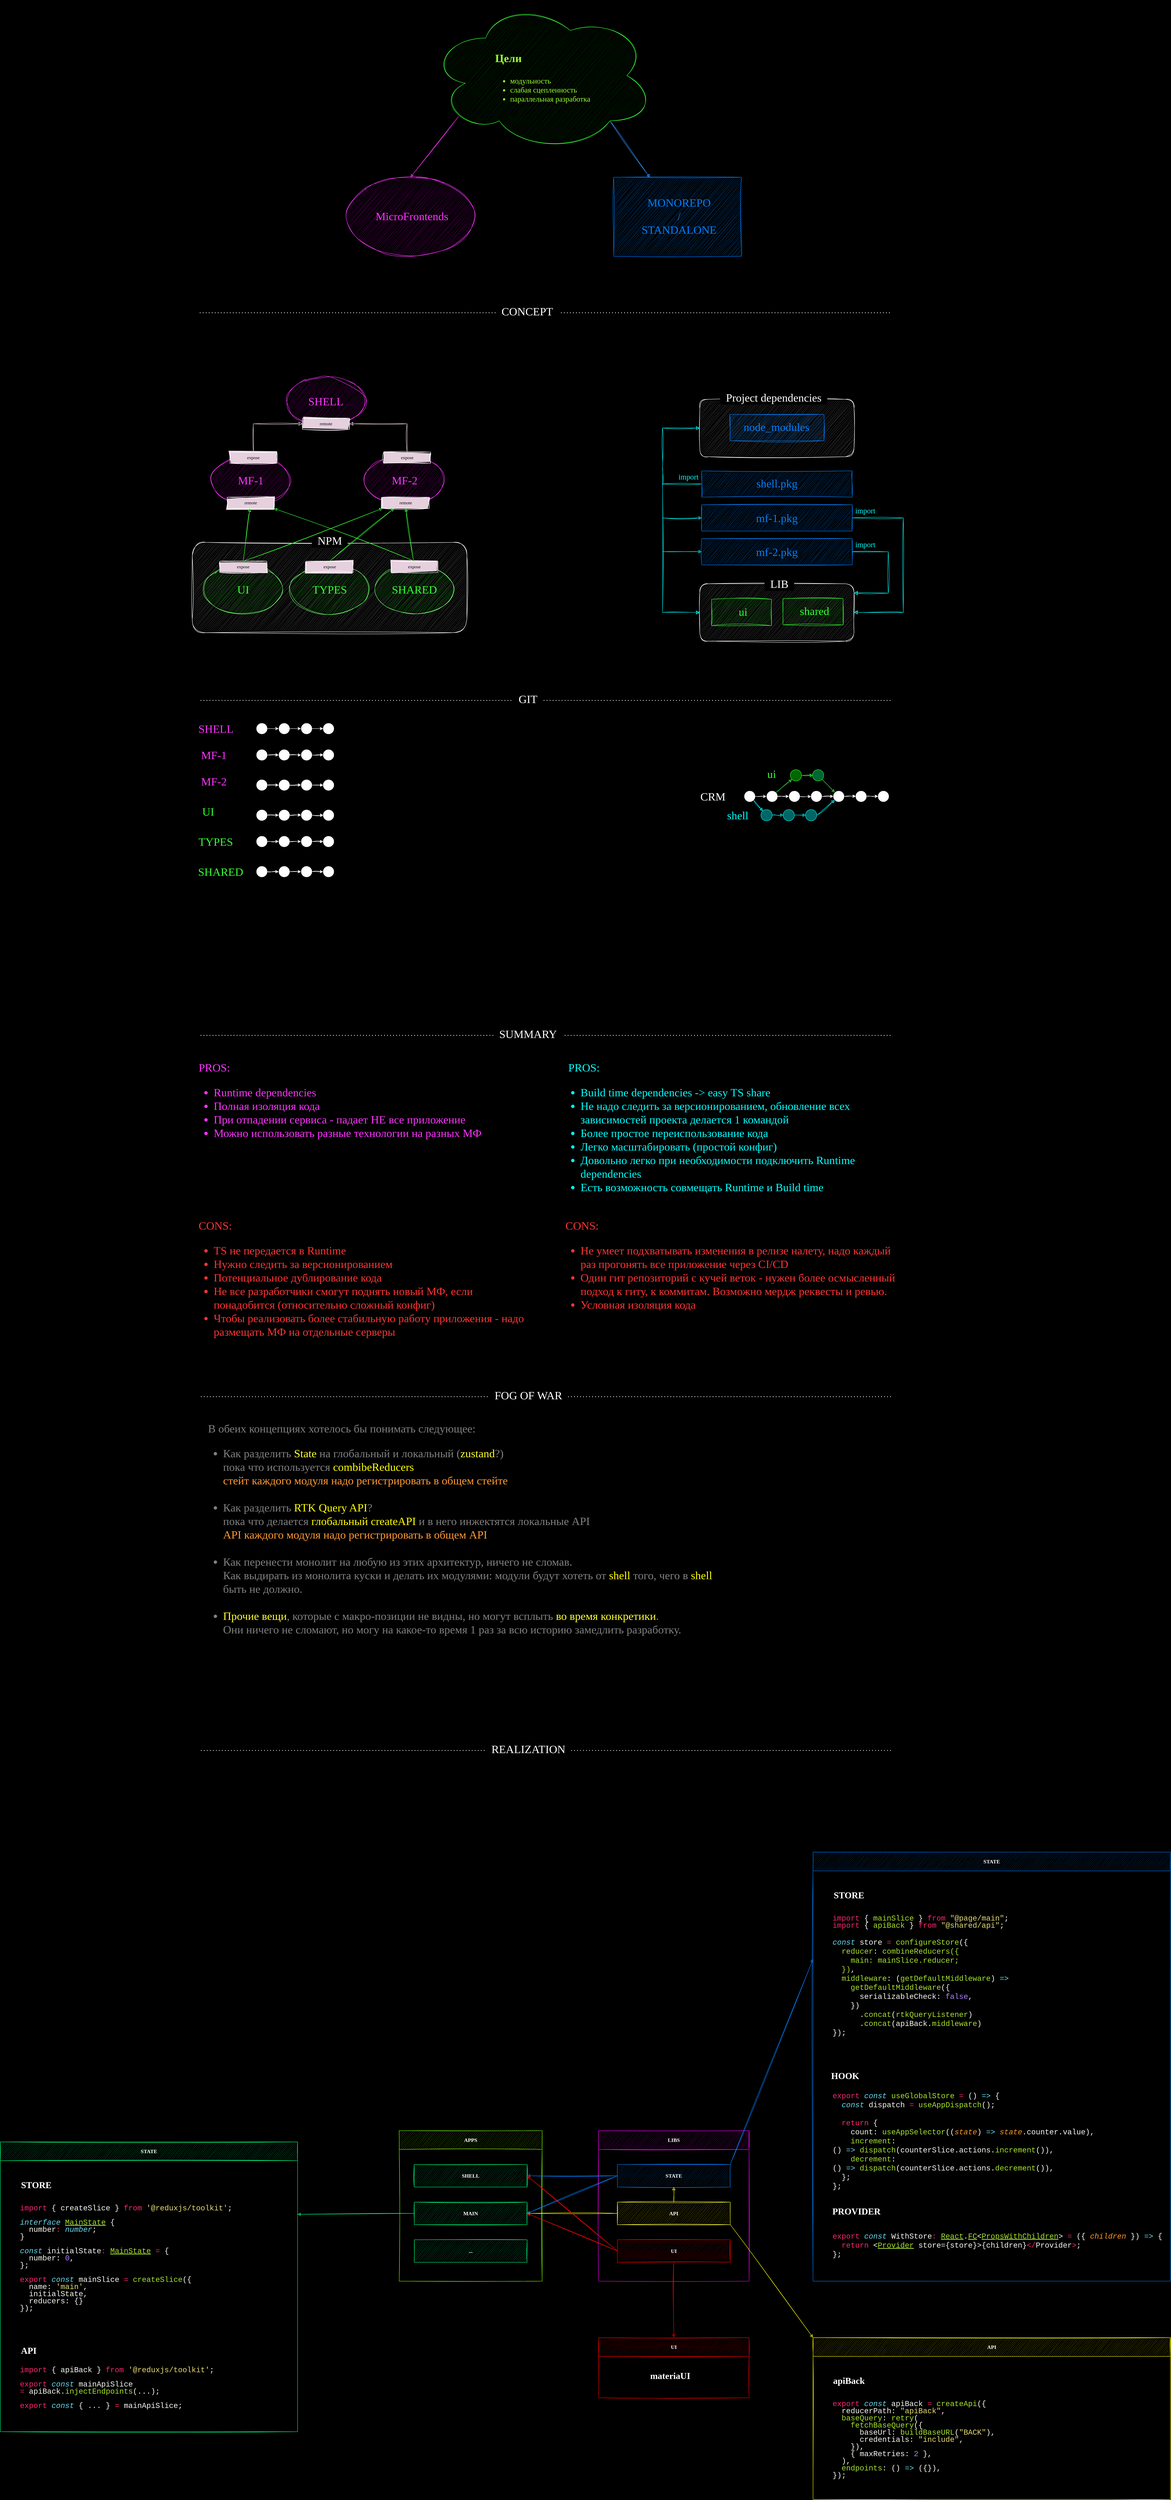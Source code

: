 <mxfile version="21.6.8" type="github">
  <diagram name="Страница — 1" id="esuZyuupJLuho4oqFtwd">
    <mxGraphModel dx="2794" dy="722" grid="1" gridSize="10" guides="1" tooltips="1" connect="1" arrows="1" fold="1" page="0" pageScale="1" pageWidth="827" pageHeight="1169" background="#000000" math="0" shadow="0">
      <root>
        <mxCell id="0" />
        <mxCell id="1" parent="0" />
        <mxCell id="a9ZtihEkZwW9otxZTu7b-69" value="" style="rounded=1;whiteSpace=wrap;html=1;sketch=1;curveFitting=1;jiggle=2;fillStyle=hachure;fillColor=#4D4D4D;strokeColor=#FFFFFF;" parent="1" vertex="1">
          <mxGeometry x="769" y="1150" width="410" height="152.5" as="geometry" />
        </mxCell>
        <mxCell id="a9ZtihEkZwW9otxZTu7b-33" value="" style="rounded=1;whiteSpace=wrap;html=1;sketch=1;curveFitting=1;jiggle=2;fillStyle=hachure;fillColor=#4D4D4D;strokeColor=#FFFFFF;" parent="1" vertex="1">
          <mxGeometry x="-580" y="1530" width="730" height="240" as="geometry" />
        </mxCell>
        <mxCell id="a9ZtihEkZwW9otxZTu7b-2" value="" style="ellipse;shape=cloud;whiteSpace=wrap;html=1;fillStyle=hatch;fillColor=#003300;strokeColor=#33FF33;sketch=1;curveFitting=1;jiggle=2;" parent="1" vertex="1">
          <mxGeometry x="50" y="90" width="600" height="400" as="geometry" />
        </mxCell>
        <mxCell id="a9ZtihEkZwW9otxZTu7b-1" value="&lt;h1 style=&quot;&quot;&gt;&lt;font style=&quot;font-size: 30px;&quot;&gt;Цели&lt;/font&gt;&lt;/h1&gt;&lt;p style=&quot;font-size: 20px;&quot;&gt;&lt;/p&gt;&lt;ul style=&quot;font-size: 20px;&quot;&gt;&lt;li style=&quot;font-size: 20px;&quot;&gt;модульность&lt;/li&gt;&lt;li style=&quot;font-size: 20px;&quot;&gt;слабая сцепленность&lt;br style=&quot;font-size: 20px;&quot;&gt;&lt;/li&gt;&lt;li style=&quot;font-size: 20px;&quot;&gt;параллельная разработка&lt;/li&gt;&lt;/ul&gt;&lt;p style=&quot;font-size: 20px;&quot;&gt;&lt;/p&gt;" style="text;html=1;strokeColor=none;fillColor=none;spacing=5;spacingTop=-20;whiteSpace=wrap;overflow=hidden;rounded=0;fontColor=#99FF33;fontFamily=Comic Sans MS;fontSize=20;sketch=1;curveFitting=1;jiggle=2;" parent="1" vertex="1">
          <mxGeometry x="220" y="200" width="340" height="210" as="geometry" />
        </mxCell>
        <mxCell id="a9ZtihEkZwW9otxZTu7b-3" value="ыв" style="ellipse;whiteSpace=wrap;html=1;strokeColor=#FF33FF;fillColor=#660066;fillStyle=hatch;sketch=1;curveFitting=1;jiggle=2;" parent="1" vertex="1">
          <mxGeometry x="-170" y="560" width="340" height="210" as="geometry" />
        </mxCell>
        <mxCell id="a9ZtihEkZwW9otxZTu7b-4" value="MicroFrontends" style="text;html=1;strokeColor=none;fillColor=none;align=center;verticalAlign=middle;whiteSpace=wrap;rounded=0;fontColor=#FF33FF;fontFamily=Comic Sans MS;fontSize=30;sketch=1;curveFitting=1;jiggle=2;" parent="1" vertex="1">
          <mxGeometry x="-26" y="648" width="60" height="30" as="geometry" />
        </mxCell>
        <mxCell id="a9ZtihEkZwW9otxZTu7b-5" value="ыв" style="whiteSpace=wrap;html=1;strokeColor=#007FFF;fillColor=#004C99;fillStyle=hatch;sketch=1;curveFitting=1;jiggle=2;" parent="1" vertex="1">
          <mxGeometry x="540" y="560" width="340" height="210" as="geometry" />
        </mxCell>
        <mxCell id="a9ZtihEkZwW9otxZTu7b-6" value="MONOREPO&lt;br&gt;/&lt;br&gt;STANDALONE" style="text;html=1;strokeColor=none;fillColor=none;align=center;verticalAlign=middle;whiteSpace=wrap;rounded=0;fontColor=#007FFF;fontFamily=Comic Sans MS;fontSize=30;sketch=1;curveFitting=1;jiggle=2;" parent="1" vertex="1">
          <mxGeometry x="684" y="648" width="60" height="30" as="geometry" />
        </mxCell>
        <mxCell id="a9ZtihEkZwW9otxZTu7b-7" value="" style="endArrow=classic;html=1;rounded=0;entryX=0.5;entryY=0;entryDx=0;entryDy=0;exitX=0.13;exitY=0.77;exitDx=0;exitDy=0;exitPerimeter=0;strokeColor=#FF33FF;sketch=1;curveFitting=1;jiggle=2;" parent="1" source="a9ZtihEkZwW9otxZTu7b-2" target="a9ZtihEkZwW9otxZTu7b-3" edge="1">
          <mxGeometry width="50" height="50" relative="1" as="geometry">
            <mxPoint x="390" y="620" as="sourcePoint" />
            <mxPoint x="440" y="570" as="targetPoint" />
          </mxGeometry>
        </mxCell>
        <mxCell id="a9ZtihEkZwW9otxZTu7b-8" value="" style="endArrow=classic;html=1;rounded=0;exitX=0.8;exitY=0.8;exitDx=0;exitDy=0;exitPerimeter=0;strokeColor=#3399FF;sketch=1;curveFitting=1;jiggle=2;" parent="1" source="a9ZtihEkZwW9otxZTu7b-2" target="a9ZtihEkZwW9otxZTu7b-5" edge="1">
          <mxGeometry width="50" height="50" relative="1" as="geometry">
            <mxPoint x="138" y="408" as="sourcePoint" />
            <mxPoint x="10" y="570" as="targetPoint" />
          </mxGeometry>
        </mxCell>
        <mxCell id="a9ZtihEkZwW9otxZTu7b-13" value="ыв" style="ellipse;whiteSpace=wrap;html=1;strokeColor=#FF33FF;fillColor=#660066;fillStyle=hatch;sketch=1;curveFitting=1;jiggle=2;" parent="1" vertex="1">
          <mxGeometry x="-330" y="1090" width="210.48" height="130" as="geometry" />
        </mxCell>
        <mxCell id="a9ZtihEkZwW9otxZTu7b-14" value="SHELL" style="text;html=1;strokeColor=none;fillColor=none;align=center;verticalAlign=middle;whiteSpace=wrap;rounded=0;fontColor=#FF33FF;fontFamily=Comic Sans MS;fontSize=30;sketch=1;curveFitting=1;jiggle=2;" parent="1" vertex="1">
          <mxGeometry x="-254.76" y="1140" width="60" height="30" as="geometry" />
        </mxCell>
        <mxCell id="a9ZtihEkZwW9otxZTu7b-15" value="remote" style="rounded=0;whiteSpace=wrap;html=1;fillStyle=solid;fillColor=#E6D0DE;sketch=1;curveFitting=1;jiggle=2;strokeColor=#FFFFFF;fontFamily=Comic Sans MS;" parent="1" vertex="1">
          <mxGeometry x="-287.14" y="1200" width="124.76" height="30" as="geometry" />
        </mxCell>
        <mxCell id="a9ZtihEkZwW9otxZTu7b-19" value="ыв" style="ellipse;whiteSpace=wrap;html=1;strokeColor=#FF33FF;fillColor=#660066;fillStyle=hatch;sketch=1;curveFitting=1;jiggle=2;" parent="1" vertex="1">
          <mxGeometry x="-530" y="1300" width="210.48" height="130" as="geometry" />
        </mxCell>
        <mxCell id="a9ZtihEkZwW9otxZTu7b-20" value="MF-1" style="text;html=1;strokeColor=none;fillColor=none;align=center;verticalAlign=middle;whiteSpace=wrap;rounded=0;fontColor=#FF33FF;fontFamily=Comic Sans MS;fontSize=30;sketch=1;curveFitting=1;jiggle=2;" parent="1" vertex="1">
          <mxGeometry x="-467.14" y="1350" width="84.76" height="30" as="geometry" />
        </mxCell>
        <mxCell id="a9ZtihEkZwW9otxZTu7b-21" value="expose" style="rounded=0;whiteSpace=wrap;html=1;fillStyle=solid;fillColor=#E6D0DE;sketch=1;curveFitting=1;jiggle=2;strokeColor=#FFFFFF;fontFamily=Comic Sans MS;" parent="1" vertex="1">
          <mxGeometry x="-480" y="1290" width="124.76" height="30" as="geometry" />
        </mxCell>
        <mxCell id="a9ZtihEkZwW9otxZTu7b-23" value="ыв" style="ellipse;whiteSpace=wrap;html=1;strokeColor=#FF33FF;fillColor=#660066;fillStyle=hatch;sketch=1;curveFitting=1;jiggle=2;" parent="1" vertex="1">
          <mxGeometry x="-121.24" y="1300" width="210.48" height="130" as="geometry" />
        </mxCell>
        <mxCell id="a9ZtihEkZwW9otxZTu7b-24" value="MF-2" style="text;html=1;strokeColor=none;fillColor=none;align=center;verticalAlign=middle;whiteSpace=wrap;rounded=0;fontColor=#FF33FF;fontFamily=Comic Sans MS;fontSize=30;sketch=1;curveFitting=1;jiggle=2;" parent="1" vertex="1">
          <mxGeometry x="-58.38" y="1350" width="84.76" height="30" as="geometry" />
        </mxCell>
        <mxCell id="a9ZtihEkZwW9otxZTu7b-25" value="expose" style="rounded=0;whiteSpace=wrap;html=1;fillStyle=solid;fillColor=#E6D0DE;sketch=1;curveFitting=1;jiggle=2;strokeColor=#FFFFFF;fontFamily=Comic Sans MS;" parent="1" vertex="1">
          <mxGeometry x="-71.24" y="1290" width="124.76" height="30" as="geometry" />
        </mxCell>
        <mxCell id="a9ZtihEkZwW9otxZTu7b-26" value="" style="edgeStyle=segmentEdgeStyle;endArrow=classic;html=1;curved=0;rounded=0;endSize=8;startSize=8;exitX=0.5;exitY=0;exitDx=0;exitDy=0;entryX=1;entryY=0.5;entryDx=0;entryDy=0;strokeColor=#E6D0DE;sketch=1;curveFitting=1;jiggle=2;" parent="1" source="a9ZtihEkZwW9otxZTu7b-25" target="a9ZtihEkZwW9otxZTu7b-15" edge="1">
          <mxGeometry width="50" height="50" relative="1" as="geometry">
            <mxPoint x="-190" y="1340" as="sourcePoint" />
            <mxPoint x="-140" y="1290" as="targetPoint" />
            <Array as="points">
              <mxPoint x="-9" y="1215" />
            </Array>
          </mxGeometry>
        </mxCell>
        <mxCell id="a9ZtihEkZwW9otxZTu7b-27" value="" style="edgeStyle=segmentEdgeStyle;endArrow=classic;html=1;curved=0;rounded=0;endSize=8;startSize=8;exitX=0.5;exitY=0;exitDx=0;exitDy=0;entryX=0;entryY=0.5;entryDx=0;entryDy=0;strokeColor=#E6D0DE;sketch=1;curveFitting=1;jiggle=2;" parent="1" source="a9ZtihEkZwW9otxZTu7b-21" target="a9ZtihEkZwW9otxZTu7b-15" edge="1">
          <mxGeometry width="50" height="50" relative="1" as="geometry">
            <mxPoint x="21" y="1290" as="sourcePoint" />
            <mxPoint x="-152" y="1225" as="targetPoint" />
            <Array as="points">
              <mxPoint x="-418" y="1215" />
            </Array>
          </mxGeometry>
        </mxCell>
        <mxCell id="a9ZtihEkZwW9otxZTu7b-28" value="remote" style="rounded=0;whiteSpace=wrap;html=1;fillStyle=solid;fillColor=#E6D0DE;sketch=1;curveFitting=1;jiggle=2;strokeColor=#FFFFFF;fontFamily=Comic Sans MS;" parent="1" vertex="1">
          <mxGeometry x="-487.14" y="1410" width="124.76" height="30" as="geometry" />
        </mxCell>
        <mxCell id="a9ZtihEkZwW9otxZTu7b-29" value="remote" style="rounded=0;whiteSpace=wrap;html=1;fillStyle=solid;fillColor=#E6D0DE;sketch=1;curveFitting=1;jiggle=2;strokeColor=#FFFFFF;fontFamily=Comic Sans MS;" parent="1" vertex="1">
          <mxGeometry x="-74.76" y="1410" width="124.76" height="30" as="geometry" />
        </mxCell>
        <mxCell id="a9ZtihEkZwW9otxZTu7b-30" value="ыв" style="ellipse;whiteSpace=wrap;html=1;strokeColor=#66FF66;fillColor=#006600;fillStyle=hatch;sketch=1;curveFitting=1;jiggle=2;" parent="1" vertex="1">
          <mxGeometry x="-550" y="1590" width="210.48" height="130" as="geometry" />
        </mxCell>
        <mxCell id="a9ZtihEkZwW9otxZTu7b-31" value="UI" style="text;html=1;strokeColor=none;fillColor=none;align=center;verticalAlign=middle;whiteSpace=wrap;rounded=0;fontColor=#33FF33;fontFamily=Comic Sans MS;fontSize=30;sketch=1;curveFitting=1;jiggle=2;" parent="1" vertex="1">
          <mxGeometry x="-487.14" y="1640" width="84.76" height="30" as="geometry" />
        </mxCell>
        <mxCell id="a9ZtihEkZwW9otxZTu7b-32" value="expose" style="rounded=0;whiteSpace=wrap;html=1;fillStyle=solid;fillColor=#E6D0DE;sketch=1;curveFitting=1;jiggle=2;strokeColor=#FFFFFF;fontFamily=Comic Sans MS;" parent="1" vertex="1">
          <mxGeometry x="-507.14" y="1580" width="124.76" height="30" as="geometry" />
        </mxCell>
        <mxCell id="a9ZtihEkZwW9otxZTu7b-34" value="&lt;font style=&quot;font-size: 30px;&quot; color=&quot;#ffffff&quot; face=&quot;Comic Sans MS&quot;&gt;&amp;nbsp; NPM&amp;nbsp;&amp;nbsp;&lt;/font&gt;" style="text;html=1;align=center;verticalAlign=middle;resizable=0;points=[];autosize=1;strokeColor=none;fillColor=none;labelBackgroundColor=#000000;spacingLeft=10;spacingRight=10;labelBorderColor=none;" parent="1" vertex="1">
          <mxGeometry x="-284.76" y="1500" width="140" height="50" as="geometry" />
        </mxCell>
        <mxCell id="a9ZtihEkZwW9otxZTu7b-35" value="ыв" style="ellipse;whiteSpace=wrap;html=1;strokeColor=#66FF66;fillColor=#006600;fillStyle=hatch;sketch=1;curveFitting=1;jiggle=2;" parent="1" vertex="1">
          <mxGeometry x="-320" y="1590" width="210.48" height="130" as="geometry" />
        </mxCell>
        <mxCell id="a9ZtihEkZwW9otxZTu7b-36" value="TYPES" style="text;html=1;strokeColor=none;fillColor=none;align=center;verticalAlign=middle;whiteSpace=wrap;rounded=0;fontColor=#33FF33;fontFamily=Comic Sans MS;fontSize=30;sketch=1;curveFitting=1;jiggle=2;" parent="1" vertex="1">
          <mxGeometry x="-257.14" y="1640" width="84.76" height="30" as="geometry" />
        </mxCell>
        <mxCell id="a9ZtihEkZwW9otxZTu7b-37" value="expose" style="rounded=0;whiteSpace=wrap;html=1;fillStyle=solid;fillColor=#E6D0DE;sketch=1;curveFitting=1;jiggle=2;strokeColor=#FFFFFF;fontFamily=Comic Sans MS;" parent="1" vertex="1">
          <mxGeometry x="-277.14" y="1580" width="124.76" height="30" as="geometry" />
        </mxCell>
        <mxCell id="a9ZtihEkZwW9otxZTu7b-38" value="ыв" style="ellipse;whiteSpace=wrap;html=1;strokeColor=#66FF66;fillColor=#006600;fillStyle=hatch;sketch=1;curveFitting=1;jiggle=2;" parent="1" vertex="1">
          <mxGeometry x="-94.76" y="1590" width="210.48" height="130" as="geometry" />
        </mxCell>
        <mxCell id="a9ZtihEkZwW9otxZTu7b-39" value="SHARED" style="text;html=1;strokeColor=none;fillColor=none;align=center;verticalAlign=middle;whiteSpace=wrap;rounded=0;fontColor=#33FF33;fontFamily=Comic Sans MS;fontSize=30;sketch=1;curveFitting=1;jiggle=2;" parent="1" vertex="1">
          <mxGeometry x="-31.9" y="1640" width="84.76" height="30" as="geometry" />
        </mxCell>
        <mxCell id="a9ZtihEkZwW9otxZTu7b-40" value="expose" style="rounded=0;whiteSpace=wrap;html=1;fillStyle=solid;fillColor=#E6D0DE;sketch=1;curveFitting=1;jiggle=2;strokeColor=#FFFFFF;fontFamily=Comic Sans MS;" parent="1" vertex="1">
          <mxGeometry x="-51.9" y="1580" width="124.76" height="30" as="geometry" />
        </mxCell>
        <mxCell id="a9ZtihEkZwW9otxZTu7b-41" value="" style="endArrow=classic;html=1;rounded=0;exitX=0.5;exitY=0;exitDx=0;exitDy=0;strokeColor=#33FF33;sketch=1;curveFitting=1;jiggle=2;" parent="1" source="a9ZtihEkZwW9otxZTu7b-32" target="a9ZtihEkZwW9otxZTu7b-28" edge="1">
          <mxGeometry width="50" height="50" relative="1" as="geometry">
            <mxPoint x="-180" y="1590" as="sourcePoint" />
            <mxPoint x="-130" y="1540" as="targetPoint" />
          </mxGeometry>
        </mxCell>
        <mxCell id="a9ZtihEkZwW9otxZTu7b-42" value="" style="endArrow=classic;html=1;rounded=0;exitX=0.5;exitY=0;exitDx=0;exitDy=0;strokeColor=#33FF33;entryX=0;entryY=1;entryDx=0;entryDy=0;sketch=1;curveFitting=1;jiggle=2;" parent="1" source="a9ZtihEkZwW9otxZTu7b-32" target="a9ZtihEkZwW9otxZTu7b-29" edge="1">
          <mxGeometry width="50" height="50" relative="1" as="geometry">
            <mxPoint x="-435" y="1590" as="sourcePoint" />
            <mxPoint x="-417" y="1450" as="targetPoint" />
          </mxGeometry>
        </mxCell>
        <mxCell id="a9ZtihEkZwW9otxZTu7b-43" value="" style="endArrow=classic;html=1;rounded=0;exitX=0.5;exitY=0;exitDx=0;exitDy=0;strokeColor=#33FF33;entryX=0.25;entryY=1;entryDx=0;entryDy=0;sketch=1;curveFitting=1;jiggle=2;" parent="1" source="a9ZtihEkZwW9otxZTu7b-37" target="a9ZtihEkZwW9otxZTu7b-29" edge="1">
          <mxGeometry width="50" height="50" relative="1" as="geometry">
            <mxPoint x="-435" y="1590" as="sourcePoint" />
            <mxPoint x="-417" y="1450" as="targetPoint" />
          </mxGeometry>
        </mxCell>
        <mxCell id="a9ZtihEkZwW9otxZTu7b-44" value="" style="endArrow=classic;html=1;rounded=0;strokeColor=#33FF33;entryX=0.5;entryY=1;entryDx=0;entryDy=0;sketch=1;curveFitting=1;jiggle=2;" parent="1" source="a9ZtihEkZwW9otxZTu7b-40" target="a9ZtihEkZwW9otxZTu7b-29" edge="1">
          <mxGeometry width="50" height="50" relative="1" as="geometry">
            <mxPoint x="-205" y="1590" as="sourcePoint" />
            <mxPoint x="-2" y="1450" as="targetPoint" />
          </mxGeometry>
        </mxCell>
        <mxCell id="a9ZtihEkZwW9otxZTu7b-45" value="" style="endArrow=classic;html=1;rounded=0;strokeColor=#33FF33;entryX=1;entryY=1;entryDx=0;entryDy=0;sketch=1;curveFitting=1;jiggle=2;" parent="1" target="a9ZtihEkZwW9otxZTu7b-28" edge="1">
          <mxGeometry width="50" height="50" relative="1" as="geometry">
            <mxPoint x="10" y="1580" as="sourcePoint" />
            <mxPoint x="-2" y="1450" as="targetPoint" />
          </mxGeometry>
        </mxCell>
        <mxCell id="a9ZtihEkZwW9otxZTu7b-46" value="ыв" style="whiteSpace=wrap;html=1;strokeColor=#007FFF;fillColor=#004C99;fillStyle=hatch;sketch=1;curveFitting=1;jiggle=2;" parent="1" vertex="1">
          <mxGeometry x="849" y="1190" width="250" height="70" as="geometry" />
        </mxCell>
        <mxCell id="a9ZtihEkZwW9otxZTu7b-53" value="" style="rounded=1;whiteSpace=wrap;html=1;sketch=1;curveFitting=1;jiggle=2;fillStyle=hachure;fillColor=#4D4D4D;strokeColor=#FFFFFF;" parent="1" vertex="1">
          <mxGeometry x="769" y="1640" width="410" height="152.5" as="geometry" />
        </mxCell>
        <mxCell id="a9ZtihEkZwW9otxZTu7b-47" value="node_modules" style="text;html=1;strokeColor=none;fillColor=none;align=center;verticalAlign=middle;whiteSpace=wrap;rounded=0;fontColor=#007FFF;fontFamily=Comic Sans MS;fontSize=30;sketch=1;curveFitting=1;jiggle=2;" parent="1" vertex="1">
          <mxGeometry x="943" y="1208" width="60" height="30" as="geometry" />
        </mxCell>
        <mxCell id="a9ZtihEkZwW9otxZTu7b-48" value="ыв" style="whiteSpace=wrap;html=1;strokeColor=#33FF33;fillColor=#006600;fillStyle=hatch;sketch=1;curveFitting=1;jiggle=2;" parent="1" vertex="1">
          <mxGeometry x="800" y="1681.25" width="160" height="70" as="geometry" />
        </mxCell>
        <mxCell id="a9ZtihEkZwW9otxZTu7b-49" value="ui" style="text;html=1;strokeColor=none;fillColor=none;align=center;verticalAlign=middle;whiteSpace=wrap;rounded=0;fontColor=#33FF33;fontFamily=Comic Sans MS;fontSize=30;sketch=1;curveFitting=1;jiggle=2;" parent="1" vertex="1">
          <mxGeometry x="854" y="1699.25" width="60" height="30" as="geometry" />
        </mxCell>
        <mxCell id="a9ZtihEkZwW9otxZTu7b-50" value="ыв" style="whiteSpace=wrap;html=1;strokeColor=#33FF33;fillColor=#006600;fillStyle=hatch;sketch=1;curveFitting=1;jiggle=2;" parent="1" vertex="1">
          <mxGeometry x="990" y="1679.25" width="160" height="70" as="geometry" />
        </mxCell>
        <mxCell id="a9ZtihEkZwW9otxZTu7b-51" value="shared" style="text;html=1;strokeColor=none;fillColor=none;align=center;verticalAlign=middle;whiteSpace=wrap;rounded=0;fontColor=#33FF33;fontFamily=Comic Sans MS;fontSize=30;sketch=1;curveFitting=1;jiggle=2;" parent="1" vertex="1">
          <mxGeometry x="1044" y="1697.25" width="60" height="30" as="geometry" />
        </mxCell>
        <mxCell id="a9ZtihEkZwW9otxZTu7b-54" value="&lt;font style=&quot;font-size: 30px;&quot; color=&quot;#ffffff&quot; face=&quot;Comic Sans MS&quot;&gt;&amp;nbsp; LIB&amp;nbsp;&amp;nbsp;&lt;/font&gt;" style="text;html=1;align=center;verticalAlign=middle;resizable=0;points=[];autosize=1;strokeColor=none;fillColor=none;labelBackgroundColor=#000000;spacingLeft=10;spacingRight=10;labelBorderColor=none;" parent="1" vertex="1">
          <mxGeometry x="915" y="1615" width="130" height="50" as="geometry" />
        </mxCell>
        <mxCell id="a9ZtihEkZwW9otxZTu7b-63" value="ыв" style="whiteSpace=wrap;html=1;strokeColor=#007FFF;fillColor=#004C99;fillStyle=hatch;sketch=1;curveFitting=1;jiggle=2;" parent="1" vertex="1">
          <mxGeometry x="774" y="1340" width="400" height="70" as="geometry" />
        </mxCell>
        <mxCell id="a9ZtihEkZwW9otxZTu7b-64" value="shell.pkg" style="text;html=1;strokeColor=none;fillColor=none;align=center;verticalAlign=middle;whiteSpace=wrap;rounded=0;fontColor=#007FFF;fontFamily=Comic Sans MS;fontSize=30;sketch=1;curveFitting=1;jiggle=2;" parent="1" vertex="1">
          <mxGeometry x="944" y="1358" width="60" height="30" as="geometry" />
        </mxCell>
        <mxCell id="a9ZtihEkZwW9otxZTu7b-65" value="ыв" style="whiteSpace=wrap;html=1;strokeColor=#007FFF;fillColor=#004C99;fillStyle=hatch;sketch=1;curveFitting=1;jiggle=2;" parent="1" vertex="1">
          <mxGeometry x="774" y="1430" width="400" height="70" as="geometry" />
        </mxCell>
        <mxCell id="a9ZtihEkZwW9otxZTu7b-66" value="mf-1.pkg" style="text;html=1;strokeColor=none;fillColor=none;align=center;verticalAlign=middle;whiteSpace=wrap;rounded=0;fontColor=#007FFF;fontFamily=Comic Sans MS;fontSize=30;sketch=1;curveFitting=1;jiggle=2;" parent="1" vertex="1">
          <mxGeometry x="891" y="1450" width="166" height="30" as="geometry" />
        </mxCell>
        <mxCell id="a9ZtihEkZwW9otxZTu7b-67" value="ыв" style="whiteSpace=wrap;html=1;strokeColor=#007FFF;fillColor=#004C99;fillStyle=hatch;sketch=1;curveFitting=1;jiggle=2;" parent="1" vertex="1">
          <mxGeometry x="774" y="1520" width="400" height="70" as="geometry" />
        </mxCell>
        <mxCell id="a9ZtihEkZwW9otxZTu7b-68" value="mf-2.pkg" style="text;html=1;strokeColor=none;fillColor=none;align=center;verticalAlign=middle;whiteSpace=wrap;rounded=0;fontColor=#007FFF;fontFamily=Comic Sans MS;fontSize=30;sketch=1;curveFitting=1;jiggle=2;" parent="1" vertex="1">
          <mxGeometry x="891" y="1540" width="166" height="30" as="geometry" />
        </mxCell>
        <mxCell id="a9ZtihEkZwW9otxZTu7b-70" value="&lt;font style=&quot;font-size: 30px;&quot; color=&quot;#ffffff&quot; face=&quot;Comic Sans MS&quot;&gt;&amp;nbsp; Project dependencies&amp;nbsp;&amp;nbsp;&lt;/font&gt;" style="text;html=1;align=center;verticalAlign=middle;resizable=0;points=[];autosize=1;strokeColor=none;fillColor=none;labelBackgroundColor=#000000;spacingLeft=10;spacingRight=10;labelBorderColor=none;" parent="1" vertex="1">
          <mxGeometry x="775" y="1120" width="380" height="50" as="geometry" />
        </mxCell>
        <mxCell id="a9ZtihEkZwW9otxZTu7b-71" value="" style="edgeStyle=elbowEdgeStyle;elbow=horizontal;endArrow=classic;html=1;curved=0;rounded=0;endSize=8;startSize=8;strokeColor=#00FFFF;sketch=1;curveFitting=1;jiggle=2;exitX=0;exitY=0.5;exitDx=0;exitDy=0;entryX=0;entryY=0.5;entryDx=0;entryDy=0;" parent="1" source="a9ZtihEkZwW9otxZTu7b-63" target="a9ZtihEkZwW9otxZTu7b-53" edge="1">
          <mxGeometry width="50" height="50" relative="1" as="geometry">
            <mxPoint x="790" y="1440" as="sourcePoint" />
            <mxPoint x="650" y="1620" as="targetPoint" />
            <Array as="points">
              <mxPoint x="670" y="1540" />
            </Array>
          </mxGeometry>
        </mxCell>
        <mxCell id="a9ZtihEkZwW9otxZTu7b-72" value="" style="endArrow=classic;html=1;rounded=0;strokeColor=#00FFFF;sketch=1;curveFitting=1;jiggle=2;entryX=0;entryY=0.5;entryDx=0;entryDy=0;" parent="1" target="a9ZtihEkZwW9otxZTu7b-65" edge="1">
          <mxGeometry width="50" height="50" relative="1" as="geometry">
            <mxPoint x="670" y="1465" as="sourcePoint" />
            <mxPoint x="780" y="1460" as="targetPoint" />
          </mxGeometry>
        </mxCell>
        <mxCell id="a9ZtihEkZwW9otxZTu7b-73" value="" style="endArrow=classic;html=1;rounded=0;strokeColor=#00FFFF;sketch=1;curveFitting=1;jiggle=2;entryX=0;entryY=0.5;entryDx=0;entryDy=0;" parent="1" edge="1">
          <mxGeometry width="50" height="50" relative="1" as="geometry">
            <mxPoint x="670" y="1554.66" as="sourcePoint" />
            <mxPoint x="774" y="1554.66" as="targetPoint" />
          </mxGeometry>
        </mxCell>
        <mxCell id="a9ZtihEkZwW9otxZTu7b-75" value="import" style="text;html=1;strokeColor=none;fillColor=none;align=center;verticalAlign=middle;whiteSpace=wrap;rounded=0;fontColor=#00FFFF;fontFamily=Comic Sans MS;fontSize=20;sketch=1;curveFitting=1;jiggle=2;" parent="1" vertex="1">
          <mxGeometry x="709" y="1340" width="60" height="30" as="geometry" />
        </mxCell>
        <mxCell id="a9ZtihEkZwW9otxZTu7b-76" value="" style="edgeStyle=segmentEdgeStyle;endArrow=classic;html=1;curved=0;rounded=0;endSize=8;startSize=8;entryX=0;entryY=0.5;entryDx=0;entryDy=0;fontColor=#00FFFF;strokeColor=#00FFFF;sketch=1;curveFitting=1;jiggle=2;" parent="1" target="a9ZtihEkZwW9otxZTu7b-69" edge="1">
          <mxGeometry width="50" height="50" relative="1" as="geometry">
            <mxPoint x="670" y="1380" as="sourcePoint" />
            <mxPoint x="800" y="1450" as="targetPoint" />
            <Array as="points">
              <mxPoint x="670" y="1330" />
              <mxPoint x="670" y="1226" />
            </Array>
          </mxGeometry>
        </mxCell>
        <mxCell id="a9ZtihEkZwW9otxZTu7b-77" value="" style="edgeStyle=elbowEdgeStyle;elbow=horizontal;endArrow=classic;html=1;curved=0;rounded=0;endSize=8;startSize=8;strokeColor=#00FFFF;sketch=1;curveFitting=1;jiggle=2;exitX=1;exitY=0.5;exitDx=0;exitDy=0;entryX=1;entryY=0.5;entryDx=0;entryDy=0;" parent="1" source="a9ZtihEkZwW9otxZTu7b-65" target="a9ZtihEkZwW9otxZTu7b-53" edge="1">
          <mxGeometry width="50" height="50" relative="1" as="geometry">
            <mxPoint x="1414" y="1475" as="sourcePoint" />
            <mxPoint x="1409" y="1816" as="targetPoint" />
            <Array as="points">
              <mxPoint x="1310" y="1640" />
            </Array>
          </mxGeometry>
        </mxCell>
        <mxCell id="a9ZtihEkZwW9otxZTu7b-78" value="import" style="text;html=1;strokeColor=none;fillColor=none;align=center;verticalAlign=middle;whiteSpace=wrap;rounded=0;fontColor=#00FFFF;fontFamily=Comic Sans MS;fontSize=20;sketch=1;curveFitting=1;jiggle=2;" parent="1" vertex="1">
          <mxGeometry x="1179" y="1430" width="60" height="30" as="geometry" />
        </mxCell>
        <mxCell id="a9ZtihEkZwW9otxZTu7b-79" value="" style="edgeStyle=elbowEdgeStyle;elbow=horizontal;endArrow=classic;html=1;curved=0;rounded=0;endSize=8;startSize=8;strokeColor=#00FFFF;sketch=1;curveFitting=1;jiggle=2;exitX=1;exitY=0.5;exitDx=0;exitDy=0;entryX=1;entryY=0.164;entryDx=0;entryDy=0;entryPerimeter=0;" parent="1" target="a9ZtihEkZwW9otxZTu7b-53" edge="1">
          <mxGeometry width="50" height="50" relative="1" as="geometry">
            <mxPoint x="1174" y="1555" as="sourcePoint" />
            <mxPoint x="1179" y="1806" as="targetPoint" />
            <Array as="points">
              <mxPoint x="1270" y="1610" />
            </Array>
          </mxGeometry>
        </mxCell>
        <mxCell id="a9ZtihEkZwW9otxZTu7b-80" value="import" style="text;html=1;strokeColor=none;fillColor=none;align=center;verticalAlign=middle;whiteSpace=wrap;rounded=0;fontColor=#00FFFF;fontFamily=Comic Sans MS;fontSize=20;sketch=1;curveFitting=1;jiggle=2;" parent="1" vertex="1">
          <mxGeometry x="1179" y="1520" width="60" height="30" as="geometry" />
        </mxCell>
        <mxCell id="a9ZtihEkZwW9otxZTu7b-82" value="" style="endArrow=none;dashed=1;html=1;dashPattern=1 3;strokeWidth=2;rounded=0;strokeColor=#FFFFFF;" parent="1" edge="1">
          <mxGeometry width="50" height="50" relative="1" as="geometry">
            <mxPoint x="-560" y="920" as="sourcePoint" />
            <mxPoint x="1280" y="920" as="targetPoint" />
          </mxGeometry>
        </mxCell>
        <mxCell id="a9ZtihEkZwW9otxZTu7b-83" value="&lt;font color=&quot;#ffffff&quot; style=&quot;font-size: 30px; background-color: rgb(0, 0, 0);&quot; face=&quot;Comic Sans MS&quot;&gt;&amp;nbsp; CONCEPT&amp;nbsp;&amp;nbsp;&lt;/font&gt;" style="text;html=1;align=center;verticalAlign=middle;resizable=0;points=[];autosize=1;strokeColor=none;fillColor=none;" parent="1" vertex="1">
          <mxGeometry x="210" y="891" width="200" height="50" as="geometry" />
        </mxCell>
        <mxCell id="a9ZtihEkZwW9otxZTu7b-84" value="" style="endArrow=none;dashed=1;html=1;dashPattern=1 3;strokeWidth=2;rounded=0;strokeColor=#FFFFFF;" parent="1" edge="1">
          <mxGeometry width="50" height="50" relative="1" as="geometry">
            <mxPoint x="-558" y="1950" as="sourcePoint" />
            <mxPoint x="1282" y="1950" as="targetPoint" />
          </mxGeometry>
        </mxCell>
        <mxCell id="a9ZtihEkZwW9otxZTu7b-85" value="&lt;font color=&quot;#ffffff&quot; style=&quot;font-size: 30px; background-color: rgb(0, 0, 0);&quot; face=&quot;Comic Sans MS&quot;&gt;&amp;nbsp; GIT&amp;nbsp;&amp;nbsp;&lt;/font&gt;" style="text;html=1;align=center;verticalAlign=middle;resizable=0;points=[];autosize=1;strokeColor=none;fillColor=none;" parent="1" vertex="1">
          <mxGeometry x="252" y="1921" width="120" height="50" as="geometry" />
        </mxCell>
        <mxCell id="a9ZtihEkZwW9otxZTu7b-86" value="SHELL" style="text;html=1;strokeColor=none;fillColor=none;align=center;verticalAlign=middle;whiteSpace=wrap;rounded=0;fontColor=#FF33FF;fontFamily=Comic Sans MS;fontSize=30;sketch=1;curveFitting=1;jiggle=2;" parent="1" vertex="1">
          <mxGeometry x="-547.14" y="2010" width="60" height="30" as="geometry" />
        </mxCell>
        <mxCell id="a9ZtihEkZwW9otxZTu7b-87" value="MF-1" style="text;html=1;strokeColor=none;fillColor=none;align=center;verticalAlign=middle;whiteSpace=wrap;rounded=0;fontColor=#FF33FF;fontFamily=Comic Sans MS;fontSize=30;sketch=1;curveFitting=1;jiggle=2;" parent="1" vertex="1">
          <mxGeometry x="-564.76" y="2080" width="84.76" height="30" as="geometry" />
        </mxCell>
        <mxCell id="a9ZtihEkZwW9otxZTu7b-88" value="MF-2" style="text;html=1;strokeColor=none;fillColor=none;align=center;verticalAlign=middle;whiteSpace=wrap;rounded=0;fontColor=#FF33FF;fontFamily=Comic Sans MS;fontSize=30;sketch=1;curveFitting=1;jiggle=2;" parent="1" vertex="1">
          <mxGeometry x="-564.76" y="2150" width="84.76" height="30" as="geometry" />
        </mxCell>
        <mxCell id="a9ZtihEkZwW9otxZTu7b-89" value="UI" style="text;html=1;strokeColor=none;fillColor=none;align=center;verticalAlign=middle;whiteSpace=wrap;rounded=0;fontColor=#33FF33;fontFamily=Comic Sans MS;fontSize=30;sketch=1;curveFitting=1;jiggle=2;" parent="1" vertex="1">
          <mxGeometry x="-580" y="2230" width="84.76" height="30" as="geometry" />
        </mxCell>
        <mxCell id="a9ZtihEkZwW9otxZTu7b-90" value="TYPES" style="text;html=1;strokeColor=none;fillColor=none;align=center;verticalAlign=middle;whiteSpace=wrap;rounded=0;fontColor=#33FF33;fontFamily=Comic Sans MS;fontSize=30;sketch=1;curveFitting=1;jiggle=2;" parent="1" vertex="1">
          <mxGeometry x="-559.52" y="2310" width="84.76" height="30" as="geometry" />
        </mxCell>
        <mxCell id="a9ZtihEkZwW9otxZTu7b-91" value="SHARED" style="text;html=1;strokeColor=none;fillColor=none;align=center;verticalAlign=middle;whiteSpace=wrap;rounded=0;fontColor=#33FF33;fontFamily=Comic Sans MS;fontSize=30;sketch=1;curveFitting=1;jiggle=2;" parent="1" vertex="1">
          <mxGeometry x="-547.14" y="2390" width="84.76" height="30" as="geometry" />
        </mxCell>
        <mxCell id="a9ZtihEkZwW9otxZTu7b-92" value="" style="ellipse;whiteSpace=wrap;html=1;aspect=fixed;direction=south;" parent="1" vertex="1">
          <mxGeometry x="-410" y="2010" width="30" height="30" as="geometry" />
        </mxCell>
        <mxCell id="a9ZtihEkZwW9otxZTu7b-93" value="" style="ellipse;whiteSpace=wrap;html=1;aspect=fixed;direction=south;" parent="1" vertex="1">
          <mxGeometry x="-350.52" y="2010" width="30" height="30" as="geometry" />
        </mxCell>
        <mxCell id="a9ZtihEkZwW9otxZTu7b-94" value="" style="ellipse;whiteSpace=wrap;html=1;aspect=fixed;direction=south;" parent="1" vertex="1">
          <mxGeometry x="-291.14" y="2010" width="30" height="30" as="geometry" />
        </mxCell>
        <mxCell id="a9ZtihEkZwW9otxZTu7b-95" value="" style="ellipse;whiteSpace=wrap;html=1;aspect=fixed;direction=south;" parent="1" vertex="1">
          <mxGeometry x="-232.76" y="2010" width="30" height="30" as="geometry" />
        </mxCell>
        <mxCell id="a9ZtihEkZwW9otxZTu7b-97" style="edgeStyle=orthogonalEdgeStyle;rounded=0;orthogonalLoop=1;jettySize=auto;html=1;entryX=0.5;entryY=1;entryDx=0;entryDy=0;strokeColor=#FFFFFF;" parent="1" edge="1">
          <mxGeometry relative="1" as="geometry">
            <mxPoint x="-321" y="2024.92" as="sourcePoint" />
            <mxPoint x="-291" y="2024.92" as="targetPoint" />
          </mxGeometry>
        </mxCell>
        <mxCell id="a9ZtihEkZwW9otxZTu7b-98" style="edgeStyle=orthogonalEdgeStyle;rounded=0;orthogonalLoop=1;jettySize=auto;html=1;entryX=0.5;entryY=1;entryDx=0;entryDy=0;strokeColor=#FFFFFF;" parent="1" edge="1">
          <mxGeometry relative="1" as="geometry">
            <mxPoint x="-262.14" y="2024.92" as="sourcePoint" />
            <mxPoint x="-232.14" y="2024.92" as="targetPoint" />
          </mxGeometry>
        </mxCell>
        <mxCell id="a9ZtihEkZwW9otxZTu7b-99" style="edgeStyle=orthogonalEdgeStyle;rounded=0;orthogonalLoop=1;jettySize=auto;html=1;entryX=0.5;entryY=1;entryDx=0;entryDy=0;strokeColor=#FFFFFF;" parent="1" edge="1">
          <mxGeometry relative="1" as="geometry">
            <mxPoint x="-380.52" y="2024.92" as="sourcePoint" />
            <mxPoint x="-350.52" y="2024.92" as="targetPoint" />
          </mxGeometry>
        </mxCell>
        <mxCell id="a9ZtihEkZwW9otxZTu7b-100" value="" style="ellipse;whiteSpace=wrap;html=1;aspect=fixed;direction=south;" parent="1" vertex="1">
          <mxGeometry x="-410" y="2080" width="30" height="30" as="geometry" />
        </mxCell>
        <mxCell id="a9ZtihEkZwW9otxZTu7b-101" value="" style="ellipse;whiteSpace=wrap;html=1;aspect=fixed;direction=south;" parent="1" vertex="1">
          <mxGeometry x="-350.52" y="2080" width="30" height="30" as="geometry" />
        </mxCell>
        <mxCell id="a9ZtihEkZwW9otxZTu7b-102" value="" style="ellipse;whiteSpace=wrap;html=1;aspect=fixed;direction=south;" parent="1" vertex="1">
          <mxGeometry x="-291.14" y="2080" width="30" height="30" as="geometry" />
        </mxCell>
        <mxCell id="a9ZtihEkZwW9otxZTu7b-103" value="" style="ellipse;whiteSpace=wrap;html=1;aspect=fixed;direction=south;" parent="1" vertex="1">
          <mxGeometry x="-232.76" y="2080" width="30" height="30" as="geometry" />
        </mxCell>
        <mxCell id="a9ZtihEkZwW9otxZTu7b-104" style="edgeStyle=orthogonalEdgeStyle;rounded=0;orthogonalLoop=1;jettySize=auto;html=1;entryX=0.5;entryY=1;entryDx=0;entryDy=0;strokeColor=#FFFFFF;sketch=1;curveFitting=1;jiggle=2;" parent="1" edge="1">
          <mxGeometry relative="1" as="geometry">
            <mxPoint x="-321" y="2094.92" as="sourcePoint" />
            <mxPoint x="-291" y="2094.92" as="targetPoint" />
          </mxGeometry>
        </mxCell>
        <mxCell id="a9ZtihEkZwW9otxZTu7b-105" style="edgeStyle=orthogonalEdgeStyle;rounded=0;orthogonalLoop=1;jettySize=auto;html=1;entryX=0.5;entryY=1;entryDx=0;entryDy=0;strokeColor=#FFFFFF;sketch=1;curveFitting=1;jiggle=2;" parent="1" edge="1">
          <mxGeometry relative="1" as="geometry">
            <mxPoint x="-262.14" y="2094.92" as="sourcePoint" />
            <mxPoint x="-232.14" y="2094.92" as="targetPoint" />
          </mxGeometry>
        </mxCell>
        <mxCell id="a9ZtihEkZwW9otxZTu7b-106" style="edgeStyle=orthogonalEdgeStyle;rounded=0;orthogonalLoop=1;jettySize=auto;html=1;entryX=0.5;entryY=1;entryDx=0;entryDy=0;strokeColor=#FFFFFF;sketch=1;curveFitting=1;jiggle=2;" parent="1" edge="1">
          <mxGeometry relative="1" as="geometry">
            <mxPoint x="-380.52" y="2094.92" as="sourcePoint" />
            <mxPoint x="-350.52" y="2094.92" as="targetPoint" />
          </mxGeometry>
        </mxCell>
        <mxCell id="a9ZtihEkZwW9otxZTu7b-107" value="" style="ellipse;whiteSpace=wrap;html=1;aspect=fixed;direction=south;" parent="1" vertex="1">
          <mxGeometry x="-410" y="2160" width="30" height="30" as="geometry" />
        </mxCell>
        <mxCell id="a9ZtihEkZwW9otxZTu7b-108" value="" style="ellipse;whiteSpace=wrap;html=1;aspect=fixed;direction=south;" parent="1" vertex="1">
          <mxGeometry x="-350.52" y="2160" width="30" height="30" as="geometry" />
        </mxCell>
        <mxCell id="a9ZtihEkZwW9otxZTu7b-109" value="" style="ellipse;whiteSpace=wrap;html=1;aspect=fixed;direction=south;" parent="1" vertex="1">
          <mxGeometry x="-291.14" y="2160" width="30" height="30" as="geometry" />
        </mxCell>
        <mxCell id="a9ZtihEkZwW9otxZTu7b-110" value="" style="ellipse;whiteSpace=wrap;html=1;aspect=fixed;direction=south;" parent="1" vertex="1">
          <mxGeometry x="-232.76" y="2160" width="30" height="30" as="geometry" />
        </mxCell>
        <mxCell id="a9ZtihEkZwW9otxZTu7b-111" style="edgeStyle=orthogonalEdgeStyle;rounded=0;orthogonalLoop=1;jettySize=auto;html=1;entryX=0.5;entryY=1;entryDx=0;entryDy=0;strokeColor=#FFFFFF;sketch=1;curveFitting=1;jiggle=2;" parent="1" edge="1">
          <mxGeometry relative="1" as="geometry">
            <mxPoint x="-321" y="2174.92" as="sourcePoint" />
            <mxPoint x="-291" y="2174.92" as="targetPoint" />
          </mxGeometry>
        </mxCell>
        <mxCell id="a9ZtihEkZwW9otxZTu7b-112" style="edgeStyle=orthogonalEdgeStyle;rounded=0;orthogonalLoop=1;jettySize=auto;html=1;entryX=0.5;entryY=1;entryDx=0;entryDy=0;strokeColor=#FFFFFF;sketch=1;curveFitting=1;jiggle=2;" parent="1" edge="1">
          <mxGeometry relative="1" as="geometry">
            <mxPoint x="-262.14" y="2174.92" as="sourcePoint" />
            <mxPoint x="-232.14" y="2174.92" as="targetPoint" />
          </mxGeometry>
        </mxCell>
        <mxCell id="a9ZtihEkZwW9otxZTu7b-113" style="edgeStyle=orthogonalEdgeStyle;rounded=0;orthogonalLoop=1;jettySize=auto;html=1;entryX=0.5;entryY=1;entryDx=0;entryDy=0;strokeColor=#FFFFFF;sketch=1;curveFitting=1;jiggle=2;" parent="1" edge="1">
          <mxGeometry relative="1" as="geometry">
            <mxPoint x="-380.52" y="2174.92" as="sourcePoint" />
            <mxPoint x="-350.52" y="2174.92" as="targetPoint" />
          </mxGeometry>
        </mxCell>
        <mxCell id="a9ZtihEkZwW9otxZTu7b-114" value="" style="ellipse;whiteSpace=wrap;html=1;aspect=fixed;direction=south;" parent="1" vertex="1">
          <mxGeometry x="-410" y="2240" width="30" height="30" as="geometry" />
        </mxCell>
        <mxCell id="a9ZtihEkZwW9otxZTu7b-115" value="" style="ellipse;whiteSpace=wrap;html=1;aspect=fixed;direction=south;" parent="1" vertex="1">
          <mxGeometry x="-350.52" y="2240" width="30" height="30" as="geometry" />
        </mxCell>
        <mxCell id="a9ZtihEkZwW9otxZTu7b-116" value="" style="ellipse;whiteSpace=wrap;html=1;aspect=fixed;direction=south;" parent="1" vertex="1">
          <mxGeometry x="-291.14" y="2240" width="30" height="30" as="geometry" />
        </mxCell>
        <mxCell id="a9ZtihEkZwW9otxZTu7b-117" value="" style="ellipse;whiteSpace=wrap;html=1;aspect=fixed;direction=south;" parent="1" vertex="1">
          <mxGeometry x="-232.76" y="2240" width="30" height="30" as="geometry" />
        </mxCell>
        <mxCell id="a9ZtihEkZwW9otxZTu7b-118" style="edgeStyle=orthogonalEdgeStyle;rounded=0;orthogonalLoop=1;jettySize=auto;html=1;entryX=0.5;entryY=1;entryDx=0;entryDy=0;strokeColor=#FFFFFF;sketch=1;curveFitting=1;jiggle=2;" parent="1" edge="1">
          <mxGeometry relative="1" as="geometry">
            <mxPoint x="-321" y="2254.92" as="sourcePoint" />
            <mxPoint x="-291" y="2254.92" as="targetPoint" />
          </mxGeometry>
        </mxCell>
        <mxCell id="a9ZtihEkZwW9otxZTu7b-119" style="edgeStyle=orthogonalEdgeStyle;rounded=0;orthogonalLoop=1;jettySize=auto;html=1;entryX=0.5;entryY=1;entryDx=0;entryDy=0;strokeColor=#FFFFFF;sketch=1;curveFitting=1;jiggle=2;" parent="1" edge="1">
          <mxGeometry relative="1" as="geometry">
            <mxPoint x="-262.14" y="2254.92" as="sourcePoint" />
            <mxPoint x="-232.14" y="2254.92" as="targetPoint" />
          </mxGeometry>
        </mxCell>
        <mxCell id="a9ZtihEkZwW9otxZTu7b-120" style="edgeStyle=orthogonalEdgeStyle;rounded=0;orthogonalLoop=1;jettySize=auto;html=1;entryX=0.5;entryY=1;entryDx=0;entryDy=0;strokeColor=#FFFFFF;sketch=1;curveFitting=1;jiggle=2;" parent="1" edge="1">
          <mxGeometry relative="1" as="geometry">
            <mxPoint x="-380.52" y="2254.92" as="sourcePoint" />
            <mxPoint x="-350.52" y="2254.92" as="targetPoint" />
          </mxGeometry>
        </mxCell>
        <mxCell id="a9ZtihEkZwW9otxZTu7b-121" value="" style="ellipse;whiteSpace=wrap;html=1;aspect=fixed;direction=south;" parent="1" vertex="1">
          <mxGeometry x="-410" y="2310" width="30" height="30" as="geometry" />
        </mxCell>
        <mxCell id="a9ZtihEkZwW9otxZTu7b-122" value="" style="ellipse;whiteSpace=wrap;html=1;aspect=fixed;direction=south;" parent="1" vertex="1">
          <mxGeometry x="-350.52" y="2310" width="30" height="30" as="geometry" />
        </mxCell>
        <mxCell id="a9ZtihEkZwW9otxZTu7b-123" value="" style="ellipse;whiteSpace=wrap;html=1;aspect=fixed;direction=south;" parent="1" vertex="1">
          <mxGeometry x="-291.14" y="2310" width="30" height="30" as="geometry" />
        </mxCell>
        <mxCell id="a9ZtihEkZwW9otxZTu7b-124" value="" style="ellipse;whiteSpace=wrap;html=1;aspect=fixed;direction=south;" parent="1" vertex="1">
          <mxGeometry x="-232.76" y="2310" width="30" height="30" as="geometry" />
        </mxCell>
        <mxCell id="a9ZtihEkZwW9otxZTu7b-125" style="edgeStyle=orthogonalEdgeStyle;rounded=0;orthogonalLoop=1;jettySize=auto;html=1;entryX=0.5;entryY=1;entryDx=0;entryDy=0;strokeColor=#FFFFFF;sketch=1;curveFitting=1;jiggle=2;" parent="1" edge="1">
          <mxGeometry relative="1" as="geometry">
            <mxPoint x="-321" y="2324.92" as="sourcePoint" />
            <mxPoint x="-291" y="2324.92" as="targetPoint" />
          </mxGeometry>
        </mxCell>
        <mxCell id="a9ZtihEkZwW9otxZTu7b-126" style="edgeStyle=orthogonalEdgeStyle;rounded=0;orthogonalLoop=1;jettySize=auto;html=1;entryX=0.5;entryY=1;entryDx=0;entryDy=0;strokeColor=#FFFFFF;sketch=1;curveFitting=1;jiggle=2;" parent="1" edge="1">
          <mxGeometry relative="1" as="geometry">
            <mxPoint x="-262.14" y="2324.92" as="sourcePoint" />
            <mxPoint x="-232.14" y="2324.92" as="targetPoint" />
          </mxGeometry>
        </mxCell>
        <mxCell id="a9ZtihEkZwW9otxZTu7b-127" style="edgeStyle=orthogonalEdgeStyle;rounded=0;orthogonalLoop=1;jettySize=auto;html=1;entryX=0.5;entryY=1;entryDx=0;entryDy=0;strokeColor=#FFFFFF;sketch=1;curveFitting=1;jiggle=2;" parent="1" edge="1">
          <mxGeometry relative="1" as="geometry">
            <mxPoint x="-380.52" y="2324.92" as="sourcePoint" />
            <mxPoint x="-350.52" y="2324.92" as="targetPoint" />
          </mxGeometry>
        </mxCell>
        <mxCell id="a9ZtihEkZwW9otxZTu7b-128" value="" style="ellipse;whiteSpace=wrap;html=1;aspect=fixed;direction=south;" parent="1" vertex="1">
          <mxGeometry x="-410" y="2390" width="30" height="30" as="geometry" />
        </mxCell>
        <mxCell id="a9ZtihEkZwW9otxZTu7b-129" value="" style="ellipse;whiteSpace=wrap;html=1;aspect=fixed;direction=south;" parent="1" vertex="1">
          <mxGeometry x="-350.52" y="2390" width="30" height="30" as="geometry" />
        </mxCell>
        <mxCell id="a9ZtihEkZwW9otxZTu7b-130" value="" style="ellipse;whiteSpace=wrap;html=1;aspect=fixed;direction=south;" parent="1" vertex="1">
          <mxGeometry x="-291.14" y="2390" width="30" height="30" as="geometry" />
        </mxCell>
        <mxCell id="a9ZtihEkZwW9otxZTu7b-131" value="" style="ellipse;whiteSpace=wrap;html=1;aspect=fixed;direction=south;" parent="1" vertex="1">
          <mxGeometry x="-232.76" y="2390" width="30" height="30" as="geometry" />
        </mxCell>
        <mxCell id="a9ZtihEkZwW9otxZTu7b-132" style="edgeStyle=orthogonalEdgeStyle;rounded=0;orthogonalLoop=1;jettySize=auto;html=1;entryX=0.5;entryY=1;entryDx=0;entryDy=0;strokeColor=#FFFFFF;sketch=1;curveFitting=1;jiggle=2;" parent="1" edge="1">
          <mxGeometry relative="1" as="geometry">
            <mxPoint x="-321" y="2404.92" as="sourcePoint" />
            <mxPoint x="-291" y="2404.92" as="targetPoint" />
          </mxGeometry>
        </mxCell>
        <mxCell id="a9ZtihEkZwW9otxZTu7b-133" style="edgeStyle=orthogonalEdgeStyle;rounded=0;orthogonalLoop=1;jettySize=auto;html=1;entryX=0.5;entryY=1;entryDx=0;entryDy=0;strokeColor=#FFFFFF;sketch=1;curveFitting=1;jiggle=2;" parent="1" edge="1">
          <mxGeometry relative="1" as="geometry">
            <mxPoint x="-262.14" y="2404.92" as="sourcePoint" />
            <mxPoint x="-232.14" y="2404.92" as="targetPoint" />
          </mxGeometry>
        </mxCell>
        <mxCell id="a9ZtihEkZwW9otxZTu7b-134" style="edgeStyle=orthogonalEdgeStyle;rounded=0;orthogonalLoop=1;jettySize=auto;html=1;entryX=0.5;entryY=1;entryDx=0;entryDy=0;strokeColor=#FFFFFF;sketch=1;curveFitting=1;jiggle=2;" parent="1" edge="1">
          <mxGeometry relative="1" as="geometry">
            <mxPoint x="-380.52" y="2404.92" as="sourcePoint" />
            <mxPoint x="-350.52" y="2404.92" as="targetPoint" />
          </mxGeometry>
        </mxCell>
        <mxCell id="a9ZtihEkZwW9otxZTu7b-135" value="CRM" style="text;html=1;strokeColor=none;fillColor=none;align=center;verticalAlign=middle;whiteSpace=wrap;rounded=0;fontColor=#FFFFFF;fontFamily=Comic Sans MS;fontSize=30;sketch=1;curveFitting=1;jiggle=2;" parent="1" vertex="1">
          <mxGeometry x="774" y="2190" width="60" height="30" as="geometry" />
        </mxCell>
        <mxCell id="a9ZtihEkZwW9otxZTu7b-139" value="" style="ellipse;whiteSpace=wrap;html=1;aspect=fixed;direction=south;" parent="1" vertex="1">
          <mxGeometry x="886.76" y="2190" width="30" height="30" as="geometry" />
        </mxCell>
        <mxCell id="a9ZtihEkZwW9otxZTu7b-140" value="" style="ellipse;whiteSpace=wrap;html=1;aspect=fixed;direction=south;" parent="1" vertex="1">
          <mxGeometry x="946.24" y="2190" width="30" height="30" as="geometry" />
        </mxCell>
        <mxCell id="a9ZtihEkZwW9otxZTu7b-141" value="" style="ellipse;whiteSpace=wrap;html=1;aspect=fixed;direction=south;" parent="1" vertex="1">
          <mxGeometry x="1005.62" y="2190" width="30" height="30" as="geometry" />
        </mxCell>
        <mxCell id="a9ZtihEkZwW9otxZTu7b-142" value="" style="ellipse;whiteSpace=wrap;html=1;aspect=fixed;direction=south;" parent="1" vertex="1">
          <mxGeometry x="1064" y="2190" width="30" height="30" as="geometry" />
        </mxCell>
        <mxCell id="a9ZtihEkZwW9otxZTu7b-143" style="edgeStyle=orthogonalEdgeStyle;rounded=0;orthogonalLoop=1;jettySize=auto;html=1;entryX=0.5;entryY=1;entryDx=0;entryDy=0;strokeColor=#FFFFFF;sketch=1;curveFitting=1;jiggle=2;" parent="1" edge="1">
          <mxGeometry relative="1" as="geometry">
            <mxPoint x="975.76" y="2204.92" as="sourcePoint" />
            <mxPoint x="1005.76" y="2204.92" as="targetPoint" />
          </mxGeometry>
        </mxCell>
        <mxCell id="a9ZtihEkZwW9otxZTu7b-144" style="edgeStyle=orthogonalEdgeStyle;rounded=0;orthogonalLoop=1;jettySize=auto;html=1;entryX=0.5;entryY=1;entryDx=0;entryDy=0;strokeColor=#FFFFFF;sketch=1;curveFitting=1;jiggle=2;" parent="1" edge="1">
          <mxGeometry relative="1" as="geometry">
            <mxPoint x="1034.62" y="2204.92" as="sourcePoint" />
            <mxPoint x="1064.62" y="2204.92" as="targetPoint" />
          </mxGeometry>
        </mxCell>
        <mxCell id="a9ZtihEkZwW9otxZTu7b-145" style="edgeStyle=orthogonalEdgeStyle;rounded=0;orthogonalLoop=1;jettySize=auto;html=1;entryX=0.5;entryY=1;entryDx=0;entryDy=0;strokeColor=#FFFFFF;sketch=1;curveFitting=1;jiggle=2;" parent="1" edge="1">
          <mxGeometry relative="1" as="geometry">
            <mxPoint x="916.24" y="2204.92" as="sourcePoint" />
            <mxPoint x="946.24" y="2204.92" as="targetPoint" />
          </mxGeometry>
        </mxCell>
        <mxCell id="a9ZtihEkZwW9otxZTu7b-154" value="" style="edgeStyle=orthogonalEdgeStyle;rounded=0;orthogonalLoop=1;jettySize=auto;html=1;" parent="1" source="a9ZtihEkZwW9otxZTu7b-146" target="a9ZtihEkZwW9otxZTu7b-142" edge="1">
          <mxGeometry relative="1" as="geometry" />
        </mxCell>
        <mxCell id="a9ZtihEkZwW9otxZTu7b-146" value="" style="ellipse;whiteSpace=wrap;html=1;aspect=fixed;direction=south;fillColor=#006666;strokeColor=#00FFFF;" parent="1" vertex="1">
          <mxGeometry x="931.5" y="2240" width="30" height="30" as="geometry" />
        </mxCell>
        <mxCell id="a9ZtihEkZwW9otxZTu7b-147" style="edgeStyle=orthogonalEdgeStyle;rounded=0;orthogonalLoop=1;jettySize=auto;html=1;entryX=0.5;entryY=1;entryDx=0;entryDy=0;strokeColor=#00FFFF;sketch=1;curveFitting=1;jiggle=2;" parent="1" edge="1">
          <mxGeometry relative="1" as="geometry">
            <mxPoint x="961.5" y="2254.75" as="sourcePoint" />
            <mxPoint x="991.5" y="2254.75" as="targetPoint" />
          </mxGeometry>
        </mxCell>
        <mxCell id="a9ZtihEkZwW9otxZTu7b-149" value="" style="endArrow=classic;html=1;rounded=0;sketch=1;curveFitting=1;jiggle=2;strokeColor=#00FFFF;exitX=1;exitY=0;exitDx=0;exitDy=0;" parent="1" source="a9ZtihEkZwW9otxZTu7b-139" target="a9ZtihEkZwW9otxZTu7b-146" edge="1">
          <mxGeometry width="50" height="50" relative="1" as="geometry">
            <mxPoint x="900" y="2270" as="sourcePoint" />
            <mxPoint x="950" y="2220" as="targetPoint" />
          </mxGeometry>
        </mxCell>
        <mxCell id="a9ZtihEkZwW9otxZTu7b-155" value="" style="ellipse;whiteSpace=wrap;html=1;aspect=fixed;direction=south;fillColor=#006666;strokeColor=#00FFFF;" parent="1" vertex="1">
          <mxGeometry x="990.62" y="2240" width="30" height="30" as="geometry" />
        </mxCell>
        <mxCell id="a9ZtihEkZwW9otxZTu7b-156" style="edgeStyle=orthogonalEdgeStyle;rounded=0;orthogonalLoop=1;jettySize=auto;html=1;entryX=0.5;entryY=1;entryDx=0;entryDy=0;strokeColor=#00FFFF;sketch=1;curveFitting=1;jiggle=2;" parent="1" edge="1">
          <mxGeometry relative="1" as="geometry">
            <mxPoint x="1020.62" y="2254.75" as="sourcePoint" />
            <mxPoint x="1050.62" y="2254.75" as="targetPoint" />
          </mxGeometry>
        </mxCell>
        <mxCell id="a9ZtihEkZwW9otxZTu7b-157" value="" style="ellipse;whiteSpace=wrap;html=1;aspect=fixed;direction=south;fillColor=#006666;strokeColor=#00FFFF;" parent="1" vertex="1">
          <mxGeometry x="1050" y="2240" width="30" height="30" as="geometry" />
        </mxCell>
        <mxCell id="a9ZtihEkZwW9otxZTu7b-158" value="" style="ellipse;whiteSpace=wrap;html=1;aspect=fixed;direction=south;" parent="1" vertex="1">
          <mxGeometry x="1123.38" y="2190" width="30" height="30" as="geometry" />
        </mxCell>
        <mxCell id="a9ZtihEkZwW9otxZTu7b-159" style="edgeStyle=orthogonalEdgeStyle;rounded=0;orthogonalLoop=1;jettySize=auto;html=1;entryX=0.5;entryY=1;entryDx=0;entryDy=0;strokeColor=#FFFFFF;sketch=1;curveFitting=1;jiggle=2;" parent="1" edge="1">
          <mxGeometry relative="1" as="geometry">
            <mxPoint x="1094" y="2204.92" as="sourcePoint" />
            <mxPoint x="1124" y="2204.92" as="targetPoint" />
          </mxGeometry>
        </mxCell>
        <mxCell id="a9ZtihEkZwW9otxZTu7b-160" value="" style="ellipse;whiteSpace=wrap;html=1;aspect=fixed;direction=south;" parent="1" vertex="1">
          <mxGeometry x="1182.76" y="2190" width="30" height="30" as="geometry" />
        </mxCell>
        <mxCell id="a9ZtihEkZwW9otxZTu7b-161" style="edgeStyle=orthogonalEdgeStyle;rounded=0;orthogonalLoop=1;jettySize=auto;html=1;entryX=0.5;entryY=1;entryDx=0;entryDy=0;strokeColor=#FFFFFF;sketch=1;curveFitting=1;jiggle=2;" parent="1" edge="1">
          <mxGeometry relative="1" as="geometry">
            <mxPoint x="1153.38" y="2204.92" as="sourcePoint" />
            <mxPoint x="1183.38" y="2204.92" as="targetPoint" />
          </mxGeometry>
        </mxCell>
        <mxCell id="a9ZtihEkZwW9otxZTu7b-162" value="" style="ellipse;whiteSpace=wrap;html=1;aspect=fixed;direction=south;" parent="1" vertex="1">
          <mxGeometry x="1242.14" y="2190" width="30" height="30" as="geometry" />
        </mxCell>
        <mxCell id="a9ZtihEkZwW9otxZTu7b-163" style="edgeStyle=orthogonalEdgeStyle;rounded=0;orthogonalLoop=1;jettySize=auto;html=1;entryX=0.5;entryY=1;entryDx=0;entryDy=0;strokeColor=#FFFFFF;sketch=1;curveFitting=1;jiggle=2;" parent="1" edge="1">
          <mxGeometry relative="1" as="geometry">
            <mxPoint x="1212.76" y="2204.92" as="sourcePoint" />
            <mxPoint x="1242.76" y="2204.92" as="targetPoint" />
          </mxGeometry>
        </mxCell>
        <mxCell id="a9ZtihEkZwW9otxZTu7b-164" value="" style="endArrow=classic;html=1;rounded=0;sketch=1;curveFitting=1;jiggle=2;strokeColor=#00FFFF;exitX=0.5;exitY=0;exitDx=0;exitDy=0;" parent="1" source="a9ZtihEkZwW9otxZTu7b-157" target="a9ZtihEkZwW9otxZTu7b-158" edge="1">
          <mxGeometry width="50" height="50" relative="1" as="geometry">
            <mxPoint x="1080" y="2260" as="sourcePoint" />
            <mxPoint x="1105" y="2288" as="targetPoint" />
          </mxGeometry>
        </mxCell>
        <mxCell id="a9ZtihEkZwW9otxZTu7b-165" value="&lt;font&gt;shell&lt;/font&gt;" style="text;html=1;strokeColor=none;fillColor=none;align=center;verticalAlign=middle;whiteSpace=wrap;rounded=0;fontColor=#00FFFF;fontFamily=Comic Sans MS;fontSize=30;sketch=1;curveFitting=1;jiggle=2;" parent="1" vertex="1">
          <mxGeometry x="840" y="2240" width="60" height="30" as="geometry" />
        </mxCell>
        <mxCell id="a9ZtihEkZwW9otxZTu7b-166" value="ui" style="text;html=1;strokeColor=none;fillColor=none;align=center;verticalAlign=middle;whiteSpace=wrap;rounded=0;fontColor=#33FF33;fontFamily=Comic Sans MS;fontSize=30;sketch=1;curveFitting=1;jiggle=2;" parent="1" vertex="1">
          <mxGeometry x="930" y="2130" width="60" height="30" as="geometry" />
        </mxCell>
        <mxCell id="a9ZtihEkZwW9otxZTu7b-167" value="" style="ellipse;whiteSpace=wrap;html=1;aspect=fixed;direction=south;fillColor=#006600;strokeColor=#33FF33;" parent="1" vertex="1">
          <mxGeometry x="1009.5" y="2134" width="30" height="30" as="geometry" />
        </mxCell>
        <mxCell id="a9ZtihEkZwW9otxZTu7b-168" style="edgeStyle=orthogonalEdgeStyle;rounded=0;orthogonalLoop=1;jettySize=auto;html=1;entryX=0.5;entryY=1;entryDx=0;entryDy=0;strokeColor=#33FF33;sketch=1;curveFitting=1;jiggle=2;" parent="1" edge="1">
          <mxGeometry relative="1" as="geometry">
            <mxPoint x="1039.5" y="2148.75" as="sourcePoint" />
            <mxPoint x="1069.5" y="2148.75" as="targetPoint" />
          </mxGeometry>
        </mxCell>
        <mxCell id="a9ZtihEkZwW9otxZTu7b-169" value="" style="endArrow=classic;html=1;rounded=0;sketch=1;curveFitting=1;jiggle=2;strokeColor=#33FF33;exitX=0;exitY=0;exitDx=0;exitDy=0;entryX=1;entryY=1;entryDx=0;entryDy=0;" parent="1" source="a9ZtihEkZwW9otxZTu7b-140" target="a9ZtihEkZwW9otxZTu7b-167" edge="1">
          <mxGeometry width="50" height="50" relative="1" as="geometry">
            <mxPoint x="990" y="2110" as="sourcePoint" />
            <mxPoint x="1028" y="2114" as="targetPoint" />
          </mxGeometry>
        </mxCell>
        <mxCell id="a9ZtihEkZwW9otxZTu7b-170" value="" style="ellipse;whiteSpace=wrap;html=1;aspect=fixed;direction=south;fillColor=#006633;strokeColor=#33FF33;" parent="1" vertex="1">
          <mxGeometry x="1068.62" y="2134" width="30" height="30" as="geometry" />
        </mxCell>
        <mxCell id="a9ZtihEkZwW9otxZTu7b-171" value="" style="endArrow=classic;html=1;rounded=0;sketch=1;curveFitting=1;jiggle=2;strokeColor=#33FF33;exitX=0;exitY=0;exitDx=0;exitDy=0;" parent="1" target="a9ZtihEkZwW9otxZTu7b-158" edge="1">
          <mxGeometry width="50" height="50" relative="1" as="geometry">
            <mxPoint x="1094" y="2160" as="sourcePoint" />
            <mxPoint x="1136" y="2126" as="targetPoint" />
          </mxGeometry>
        </mxCell>
        <mxCell id="a9ZtihEkZwW9otxZTu7b-172" value="" style="endArrow=none;dashed=1;html=1;dashPattern=1 3;strokeWidth=2;rounded=0;strokeColor=#FFFFFF;" parent="1" edge="1">
          <mxGeometry width="50" height="50" relative="1" as="geometry">
            <mxPoint x="-558" y="2840" as="sourcePoint" />
            <mxPoint x="1282" y="2840" as="targetPoint" />
          </mxGeometry>
        </mxCell>
        <mxCell id="a9ZtihEkZwW9otxZTu7b-173" value="&lt;font color=&quot;#ffffff&quot; style=&quot;font-size: 30px; background-color: rgb(0, 0, 0);&quot; face=&quot;Comic Sans MS&quot;&gt;&amp;nbsp; SUMMARY&amp;nbsp;&amp;nbsp;&lt;/font&gt;" style="text;html=1;align=center;verticalAlign=middle;resizable=0;points=[];autosize=1;strokeColor=none;fillColor=none;" parent="1" vertex="1">
          <mxGeometry x="202" y="2811" width="220" height="50" as="geometry" />
        </mxCell>
        <mxCell id="a9ZtihEkZwW9otxZTu7b-175" value="PROS:&lt;br&gt;&lt;ul&gt;&lt;li&gt;Runtime dependencies&lt;/li&gt;&lt;li&gt;Полная изоляция кода&lt;/li&gt;&lt;li&gt;При отпадении сервиса - падает НЕ все приложение&lt;/li&gt;&lt;li&gt;Можно использовать разные технологии на разных МФ&lt;/li&gt;&lt;/ul&gt;&lt;div&gt;&lt;br&gt;&lt;/div&gt;&lt;div&gt;&lt;font color=&quot;#ff3333&quot;&gt;&lt;br&gt;&lt;/font&gt;&lt;/div&gt;&lt;div&gt;&lt;font color=&quot;#ff3333&quot;&gt;&lt;br&gt;&lt;/font&gt;&lt;/div&gt;&lt;div&gt;&lt;font color=&quot;#ff3333&quot;&gt;&lt;br&gt;&lt;/font&gt;&lt;/div&gt;&lt;div&gt;&lt;font color=&quot;#ff3333&quot;&gt;&lt;br&gt;&lt;/font&gt;&lt;/div&gt;&lt;div&gt;&lt;font color=&quot;#ff3333&quot;&gt;CONS:&lt;br style=&quot;border-color: var(--border-color);&quot;&gt;&lt;ul&gt;&lt;li&gt;&lt;span style=&quot;color: rgb(255, 51, 51); background-color: initial;&quot;&gt;TS не передается в Runtime&lt;/span&gt;&lt;/li&gt;&lt;li&gt;&lt;span style=&quot;color: rgb(255, 51, 51); background-color: initial;&quot;&gt;Нужно следить за версионированием&lt;/span&gt;&lt;/li&gt;&lt;li&gt;&lt;span style=&quot;color: rgb(255, 51, 51); background-color: initial;&quot;&gt;Потенциальное дублирование кода&lt;/span&gt;&lt;/li&gt;&lt;li&gt;&lt;span style=&quot;color: rgb(255, 51, 51); background-color: initial;&quot;&gt;Не все разработчики смогут поднять новый МФ, если понадобится (относительно сложный конфиг)&lt;/span&gt;&lt;/li&gt;&lt;li&gt;&lt;span style=&quot;color: rgb(255, 51, 51); background-color: initial;&quot;&gt;Чтобы реализовать более стабильную работу приложения - надо размещать МФ на отдельные серверы&lt;/span&gt;&lt;/li&gt;&lt;/ul&gt;&lt;/font&gt;&lt;/div&gt;" style="text;html=1;strokeColor=none;fillColor=none;align=left;verticalAlign=top;whiteSpace=wrap;rounded=0;fontColor=#FF33FF;fontFamily=Comic Sans MS;fontSize=30;sketch=1;curveFitting=1;jiggle=2;" parent="1" vertex="1">
          <mxGeometry x="-564.76" y="2901" width="884.76" height="619" as="geometry" />
        </mxCell>
        <mxCell id="a9ZtihEkZwW9otxZTu7b-176" value="&lt;font color=&quot;#00ffff&quot;&gt;&amp;nbsp;PROS:&lt;br&gt;&lt;ul&gt;&lt;li&gt;&lt;span style=&quot;color: rgb(0, 255, 255); background-color: initial;&quot;&gt;Build time dependencies -&amp;gt; easy TS share&lt;/span&gt;&lt;/li&gt;&lt;li&gt;Не надо следить за версионированием, обновление всех зависимостей проекта делается 1 командой&lt;/li&gt;&lt;li&gt;Более простое переиспользование кода&lt;/li&gt;&lt;li&gt;Легко масштабировать (простой конфиг)&lt;/li&gt;&lt;li&gt;Довольно легко при необходимости подключить Runtime dependencies&lt;/li&gt;&lt;li&gt;Есть возможность совмещать Runtime и Build time&lt;/li&gt;&lt;/ul&gt;&lt;/font&gt;&lt;div&gt;&lt;br&gt;&lt;/div&gt;&lt;div&gt;&lt;font color=&quot;#ff3333&quot;&gt;CONS:&lt;br style=&quot;border-color: var(--border-color);&quot;&gt;&lt;ul&gt;&lt;li&gt;Не умеет подхватывать изменения в релизе налету, надо каждый раз прогонять все приложение через CI/CD&lt;/li&gt;&lt;li&gt;Один гит репозиторий с кучей веток - нужен более осмысленный подход к гиту, к коммитам. Возможно мердж реквесты и ревью.&lt;/li&gt;&lt;li&gt;Условная изоляция кода&lt;/li&gt;&lt;/ul&gt;&lt;/font&gt;&lt;/div&gt;" style="text;html=1;strokeColor=none;fillColor=none;align=left;verticalAlign=top;whiteSpace=wrap;rounded=0;fontColor=#FF33FF;fontFamily=Comic Sans MS;fontSize=30;sketch=1;curveFitting=1;jiggle=2;" parent="1" vertex="1">
          <mxGeometry x="410" y="2901" width="884.76" height="619" as="geometry" />
        </mxCell>
        <mxCell id="oeH1kBzqCfmbSRRTplyL-1" value="" style="endArrow=none;dashed=1;html=1;dashPattern=1 3;strokeWidth=2;rounded=0;strokeColor=#FFFFFF;" parent="1" edge="1">
          <mxGeometry width="50" height="50" relative="1" as="geometry">
            <mxPoint x="-557" y="3800" as="sourcePoint" />
            <mxPoint x="1283" y="3800" as="targetPoint" />
          </mxGeometry>
        </mxCell>
        <mxCell id="oeH1kBzqCfmbSRRTplyL-2" value="&lt;font color=&quot;#ffffff&quot; style=&quot;font-size: 30px; background-color: rgb(0, 0, 0);&quot; face=&quot;Comic Sans MS&quot;&gt;&amp;nbsp; FOG OF WAR&amp;nbsp;&amp;nbsp;&lt;/font&gt;" style="text;html=1;align=center;verticalAlign=middle;resizable=0;points=[];autosize=1;strokeColor=none;fillColor=none;" parent="1" vertex="1">
          <mxGeometry x="188" y="3771" width="250" height="50" as="geometry" />
        </mxCell>
        <mxCell id="oeH1kBzqCfmbSRRTplyL-3" value="&lt;font&gt;В обеих концепциях хотелось бы понимать следующее:&lt;br&gt;&lt;/font&gt;&lt;ul style=&quot;&quot;&gt;&lt;li style=&quot;&quot;&gt;&lt;font style=&quot;border-color: var(--border-color); background-color: initial;&quot;&gt;Как разделить &lt;font color=&quot;#ffff33&quot;&gt;State&lt;/font&gt; на глобальный и локальный (&lt;/font&gt;&lt;font color=&quot;#ffff33&quot; style=&quot;border-color: var(--border-color); background-color: initial;&quot;&gt;zustand&lt;/font&gt;&lt;font style=&quot;border-color: var(--border-color); background-color: initial;&quot;&gt;&lt;font&gt;?)&lt;/font&gt;&lt;br&gt;&lt;font style=&quot;border-color: var(--border-color); background-color: initial;&quot;&gt;пока что используется&amp;nbsp;&lt;/font&gt;&lt;font style=&quot;border-color: var(--border-color); background-color: initial;&quot;&gt;&lt;font color=&quot;#ffff00&quot;&gt;combibeReducers&lt;/font&gt;&lt;br&gt;&lt;/font&gt;&lt;font color=&quot;#ff9933&quot;&gt;стейт каждого модуля надо регистрировать в общем стейте&lt;/font&gt;&lt;br&gt;&lt;br&gt;&lt;/font&gt;&lt;/li&gt;&lt;li style=&quot;&quot;&gt;&lt;font style=&quot;border-color: var(--border-color); background-color: initial;&quot;&gt;&lt;font&gt;Как разделить &lt;font color=&quot;#ffff00&quot;&gt;RTK Query API&lt;/font&gt;?&lt;/font&gt;&lt;br&gt;&lt;font style=&quot;border-color: var(--border-color); background-color: initial;&quot;&gt;пока что делается &lt;/font&gt;&lt;font color=&quot;#ffff00&quot;&gt;&lt;font style=&quot;border-color: var(--border-color); background-color: initial;&quot;&gt;глобальный&lt;/font&gt;&lt;font style=&quot;border-color: var(--border-color); background-color: initial;&quot;&gt;&amp;nbsp;&lt;/font&gt;&lt;/font&gt;&lt;font&gt;&lt;font color=&quot;#ffff00&quot; style=&quot;border-color: var(--border-color); background-color: initial;&quot;&gt;createAPI&lt;/font&gt;&lt;font style=&quot;border-color: var(--border-color); background-color: initial;&quot;&gt;&amp;nbsp;&lt;/font&gt;&lt;/font&gt;&lt;font style=&quot;border-color: var(--border-color); background-color: initial;&quot;&gt;и в него инжектятся локальные API&lt;br&gt;&lt;/font&gt;&lt;font color=&quot;#ff9933&quot;&gt;API каждого модуля надо регистрировать в общем API&lt;br&gt;&lt;br&gt;&lt;/font&gt;&lt;/font&gt;&lt;/li&gt;&lt;li style=&quot;&quot;&gt;Как перенести монолит на любую из этих архитектур, ничего не сломав.&lt;br&gt;Как выдирать из монолита куски и делать их модулями: модули будут хотеть от &lt;font color=&quot;#ffff00&quot;&gt;shell&lt;/font&gt; того, чего в &lt;font color=&quot;#ffff00&quot;&gt;shell&lt;/font&gt; быть не должно.&lt;br&gt;&lt;br&gt;&lt;/li&gt;&lt;li style=&quot;&quot;&gt;&lt;font color=&quot;#ffff33&quot;&gt;Прочие вещи&lt;/font&gt;, которые с макро-позиции не видны, но могут всплыть &lt;font color=&quot;#ffff33&quot;&gt;во время конкретики&lt;/font&gt;.&lt;br&gt;Они ничего не сломают, но могу на какое-то время 1 раз за всю историю замедлить разработку.&lt;/li&gt;&lt;/ul&gt;" style="text;html=1;strokeColor=none;fillColor=none;align=left;verticalAlign=top;whiteSpace=wrap;rounded=0;fontColor=#808080;fontFamily=Comic Sans MS;fontSize=30;sketch=1;curveFitting=1;jiggle=2;" parent="1" vertex="1">
          <mxGeometry x="-540" y="3860" width="1380" height="750" as="geometry" />
        </mxCell>
        <mxCell id="SMNemmRvqjc8gFhwl8cE-1" value="&lt;h3&gt;&lt;font face=&quot;Comic Sans MS&quot;&gt;APPS&lt;/font&gt;&lt;/h3&gt;" style="swimlane;whiteSpace=wrap;html=1;sketch=1;startSize=50;fillColor=#336600;strokeColor=#80FF00;fontColor=#ffffff;" vertex="1" parent="1">
          <mxGeometry x="-30" y="5750" width="380" height="400" as="geometry" />
        </mxCell>
        <mxCell id="SMNemmRvqjc8gFhwl8cE-2" value="&lt;h3&gt;SHELL&lt;/h3&gt;" style="rounded=0;whiteSpace=wrap;html=1;sketch=1;fontFamily=Comic Sans MS;fillColor=#006633;strokeColor=#00FF80;fontColor=#FFFFFF;" vertex="1" parent="SMNemmRvqjc8gFhwl8cE-1">
          <mxGeometry x="40" y="90" width="300" height="60" as="geometry" />
        </mxCell>
        <mxCell id="SMNemmRvqjc8gFhwl8cE-3" value="&lt;h3&gt;MAIN&lt;/h3&gt;" style="rounded=0;whiteSpace=wrap;html=1;sketch=1;fontFamily=Comic Sans MS;fillColor=#006633;strokeColor=#00FF80;fontColor=#FFFFFF;" vertex="1" parent="SMNemmRvqjc8gFhwl8cE-1">
          <mxGeometry x="40" y="190" width="300" height="60" as="geometry" />
        </mxCell>
        <mxCell id="SMNemmRvqjc8gFhwl8cE-4" value="&lt;h3&gt;...&lt;/h3&gt;" style="rounded=0;whiteSpace=wrap;html=1;sketch=1;fontFamily=Comic Sans MS;fillColor=#006633;strokeColor=#00FF80;fontColor=#FFFFFF;" vertex="1" parent="SMNemmRvqjc8gFhwl8cE-1">
          <mxGeometry x="40" y="290" width="300" height="60" as="geometry" />
        </mxCell>
        <mxCell id="SMNemmRvqjc8gFhwl8cE-5" value="&lt;h3&gt;&lt;font face=&quot;Comic Sans MS&quot;&gt;LIBS&lt;/font&gt;&lt;/h3&gt;" style="swimlane;whiteSpace=wrap;html=1;sketch=1;startSize=50;fillColor=#660066;strokeColor=#FF00FF;fontColor=#ffffff;" vertex="1" parent="1">
          <mxGeometry x="500" y="5750" width="400" height="400" as="geometry" />
        </mxCell>
        <mxCell id="SMNemmRvqjc8gFhwl8cE-6" value="&lt;h3&gt;STATE&lt;/h3&gt;" style="rounded=0;whiteSpace=wrap;html=1;sketch=1;fontFamily=Comic Sans MS;fillColor=#003366;strokeColor=#007FFF;fontColor=#ffffff;" vertex="1" parent="SMNemmRvqjc8gFhwl8cE-5">
          <mxGeometry x="50" y="90" width="300" height="60" as="geometry" />
        </mxCell>
        <mxCell id="SMNemmRvqjc8gFhwl8cE-7" style="edgeStyle=none;sketch=1;html=1;exitX=0.5;exitY=0;exitDx=0;exitDy=0;entryX=0.5;entryY=1;entryDx=0;entryDy=0;strokeColor=#FFFF00;fontFamily=Comic Sans MS;fontSize=20;fontColor=#FFFFFF;" edge="1" parent="SMNemmRvqjc8gFhwl8cE-5" source="SMNemmRvqjc8gFhwl8cE-8" target="SMNemmRvqjc8gFhwl8cE-6">
          <mxGeometry relative="1" as="geometry" />
        </mxCell>
        <mxCell id="SMNemmRvqjc8gFhwl8cE-8" value="&lt;h3&gt;API&lt;/h3&gt;" style="rounded=0;whiteSpace=wrap;html=1;sketch=1;fontFamily=Comic Sans MS;fillColor=#666600;strokeColor=#FFFF33;fontColor=#ffffff;" vertex="1" parent="SMNemmRvqjc8gFhwl8cE-5">
          <mxGeometry x="50" y="190" width="300" height="60" as="geometry" />
        </mxCell>
        <mxCell id="SMNemmRvqjc8gFhwl8cE-9" value="&lt;h3&gt;UI&lt;/h3&gt;" style="rounded=0;whiteSpace=wrap;html=1;sketch=1;fontFamily=Comic Sans MS;fillColor=#660000;strokeColor=#FF0000;fontColor=#ffffff;" vertex="1" parent="SMNemmRvqjc8gFhwl8cE-5">
          <mxGeometry x="50" y="290" width="300" height="60" as="geometry" />
        </mxCell>
        <mxCell id="SMNemmRvqjc8gFhwl8cE-10" value="&lt;h3&gt;&lt;font face=&quot;Comic Sans MS&quot;&gt;STATE&lt;/font&gt;&lt;/h3&gt;" style="swimlane;whiteSpace=wrap;html=1;sketch=1;startSize=50;fillColor=#003366;strokeColor=#007FFF;fontColor=#ffffff;" vertex="1" parent="1">
          <mxGeometry x="1070" y="5010" width="950" height="1140" as="geometry" />
        </mxCell>
        <mxCell id="SMNemmRvqjc8gFhwl8cE-11" value="&lt;h1&gt;&lt;b&gt;PROVIDER&lt;/b&gt;&lt;/h1&gt;" style="text;html=1;align=center;verticalAlign=middle;resizable=0;points=[];autosize=1;strokeColor=none;fillColor=none;fontFamily=Comic Sans MS;fontColor=#FFFFFF;" vertex="1" parent="SMNemmRvqjc8gFhwl8cE-10">
          <mxGeometry x="40" y="920" width="150" height="70" as="geometry" />
        </mxCell>
        <mxCell id="SMNemmRvqjc8gFhwl8cE-12" value="&lt;h1&gt;&lt;b&gt;STORE&lt;/b&gt;&lt;/h1&gt;" style="text;html=1;align=center;verticalAlign=middle;resizable=0;points=[];autosize=1;strokeColor=none;fillColor=none;fontFamily=Comic Sans MS;fontColor=#FFFFFF;" vertex="1" parent="SMNemmRvqjc8gFhwl8cE-10">
          <mxGeometry x="40" y="80" width="110" height="70" as="geometry" />
        </mxCell>
        <mxCell id="SMNemmRvqjc8gFhwl8cE-13" value="&lt;h1&gt;&lt;b&gt;HOOK&lt;/b&gt;&lt;/h1&gt;" style="text;html=1;align=center;verticalAlign=middle;resizable=0;points=[];autosize=1;strokeColor=none;fillColor=none;fontFamily=Comic Sans MS;fontColor=#FFFFFF;" vertex="1" parent="SMNemmRvqjc8gFhwl8cE-10">
          <mxGeometry x="40" y="560" width="90" height="70" as="geometry" />
        </mxCell>
        <mxCell id="SMNemmRvqjc8gFhwl8cE-14" value="&lt;div style=&quot;border-color: rgb(0, 0, 0); color: rgb(248, 248, 242); font-family: Consolas, &amp;quot;Courier New&amp;quot;, monospace; font-size: 20px; font-style: normal; font-variant-ligatures: normal; font-variant-caps: normal; font-weight: 400; letter-spacing: normal; orphans: 2; text-align: left; text-indent: 0px; text-transform: none; widows: 2; word-spacing: 0px; -webkit-text-stroke-width: 0px; text-decoration-thickness: initial; text-decoration-style: initial; text-decoration-color: initial;&quot;&gt;&lt;div style=&quot;border-color: rgb(0, 0, 0); line-height: 19px; font-size: 20px;&quot;&gt;&lt;span style=&quot;border-color: rgb(0, 0, 0); color: rgb(249, 38, 114); font-size: 20px;&quot;&gt;import&lt;/span&gt;&lt;span style=&quot;font-size: 20px;&quot;&gt;&amp;nbsp;&lt;/span&gt;{&amp;nbsp;&lt;span style=&quot;border-color: rgb(0, 0, 0); color: rgb(166, 226, 46); font-size: 20px;&quot;&gt;mainSlice&amp;nbsp;&lt;/span&gt;}&lt;span style=&quot;font-size: 20px;&quot;&gt;&amp;nbsp;&lt;/span&gt;&lt;span style=&quot;border-color: rgb(0, 0, 0); color: rgb(249, 38, 114); font-size: 20px;&quot;&gt;from&lt;/span&gt;&lt;span style=&quot;font-size: 20px;&quot;&gt;&amp;nbsp;&lt;/span&gt;&lt;span style=&quot;border-color: rgb(0, 0, 0); color: rgb(230, 219, 116); font-size: 20px;&quot;&gt;&quot;@page/main&quot;&lt;/span&gt;;&lt;br style=&quot;border-color: rgb(0, 0, 0); font-size: 20px;&quot;&gt;&lt;span style=&quot;border-color: rgb(0, 0, 0); color: rgb(249, 38, 114); font-size: 20px;&quot;&gt;import&lt;/span&gt;&amp;nbsp;{&amp;nbsp;&lt;span style=&quot;border-color: rgb(0, 0, 0); color: rgb(166, 226, 46); font-size: 20px;&quot;&gt;apiBack&amp;nbsp;&lt;/span&gt;}&amp;nbsp;&lt;span style=&quot;border-color: rgb(0, 0, 0); color: rgb(249, 38, 114); font-size: 20px;&quot;&gt;from&lt;/span&gt;&amp;nbsp;&lt;span style=&quot;border-color: rgb(0, 0, 0); color: rgb(230, 219, 116); font-size: 20px;&quot;&gt;&quot;@shared/api&quot;&lt;/span&gt;;&lt;br style=&quot;border-color: rgb(0, 0, 0); font-size: 20px;&quot;&gt;&lt;/div&gt;&lt;/div&gt;&lt;div style=&quot;border-color: rgb(0, 0, 0); color: rgb(248, 248, 242); font-family: Consolas, &amp;quot;Courier New&amp;quot;, monospace; font-size: 20px; font-style: normal; font-variant-ligatures: normal; font-variant-caps: normal; font-weight: 400; letter-spacing: normal; orphans: 2; text-align: left; text-indent: 0px; text-transform: none; widows: 2; word-spacing: 0px; -webkit-text-stroke-width: 0px; text-decoration-thickness: initial; text-decoration-style: initial; text-decoration-color: initial;&quot;&gt;&lt;span style=&quot;border-color: rgb(0, 0, 0); color: rgb(102, 217, 239); font-style: italic; font-size: 20px;&quot;&gt;&lt;br style=&quot;border-color: rgb(0, 0, 0); font-size: 20px;&quot;&gt;&lt;/span&gt;&lt;/div&gt;&lt;div style=&quot;border-color: rgb(0, 0, 0); color: rgb(248, 248, 242); font-family: Consolas, &amp;quot;Courier New&amp;quot;, monospace; font-size: 20px; font-style: normal; font-variant-ligatures: normal; font-variant-caps: normal; font-weight: 400; letter-spacing: normal; orphans: 2; text-align: left; text-indent: 0px; text-transform: none; widows: 2; word-spacing: 0px; -webkit-text-stroke-width: 0px; text-decoration-thickness: initial; text-decoration-style: initial; text-decoration-color: initial;&quot;&gt;&lt;span style=&quot;border-color: rgb(0, 0, 0); color: rgb(102, 217, 239); font-style: italic; font-size: 20px;&quot;&gt;const&lt;/span&gt;&lt;span style=&quot;font-size: 20px;&quot;&gt;&amp;nbsp;&lt;/span&gt;store&lt;span style=&quot;font-size: 20px;&quot;&gt;&amp;nbsp;&lt;/span&gt;&lt;span style=&quot;border-color: rgb(0, 0, 0); color: rgb(249, 38, 114); font-size: 20px;&quot;&gt;=&lt;/span&gt;&lt;span style=&quot;font-size: 20px;&quot;&gt;&amp;nbsp;&lt;/span&gt;&lt;span style=&quot;border-color: rgb(0, 0, 0); color: rgb(166, 226, 46); font-size: 20px;&quot;&gt;configureStore&lt;/span&gt;({&lt;/div&gt;&lt;div style=&quot;border-color: rgb(0, 0, 0); color: rgb(248, 248, 242); font-family: Consolas, &amp;quot;Courier New&amp;quot;, monospace; font-size: 20px; font-style: normal; font-variant-ligatures: normal; font-variant-caps: normal; font-weight: 400; letter-spacing: normal; orphans: 2; text-align: left; text-indent: 0px; text-transform: none; widows: 2; word-spacing: 0px; -webkit-text-stroke-width: 0px; text-decoration-thickness: initial; text-decoration-style: initial; text-decoration-color: initial;&quot;&gt;&amp;nbsp;&lt;span style=&quot;font-size: 20px;&quot;&gt;&amp;nbsp;&lt;/span&gt;&lt;span style=&quot;border-color: rgb(0, 0, 0); color: rgb(166, 226, 46); font-size: 20px;&quot;&gt;reducer&lt;/span&gt;:&lt;span style=&quot;font-size: 20px;&quot;&gt;&amp;nbsp;&lt;/span&gt;&lt;span style=&quot;border-color: rgb(0, 0, 0); color: rgb(166, 226, 46); font-size: 20px;&quot;&gt;combineReducers({&lt;/span&gt;&lt;/div&gt;&lt;div style=&quot;border-color: rgb(0, 0, 0); color: rgb(248, 248, 242); font-family: Consolas, &amp;quot;Courier New&amp;quot;, monospace; font-size: 20px; font-style: normal; font-variant-ligatures: normal; font-variant-caps: normal; font-weight: 400; letter-spacing: normal; orphans: 2; text-align: left; text-indent: 0px; text-transform: none; widows: 2; word-spacing: 0px; -webkit-text-stroke-width: 0px; text-decoration-thickness: initial; text-decoration-style: initial; text-decoration-color: initial;&quot;&gt;&lt;span style=&quot;border-color: rgb(0, 0, 0); color: rgb(166, 226, 46); font-size: 20px;&quot;&gt;&amp;nbsp; &amp;nbsp; main: mainSlice.reducer;&lt;br style=&quot;border-color: rgb(0, 0, 0); font-size: 20px;&quot;&gt;&amp;nbsp; })&lt;/span&gt;,&lt;/div&gt;&lt;div style=&quot;border-color: rgb(0, 0, 0); color: rgb(248, 248, 242); font-family: Consolas, &amp;quot;Courier New&amp;quot;, monospace; font-size: 20px; font-style: normal; font-variant-ligatures: normal; font-variant-caps: normal; font-weight: 400; letter-spacing: normal; orphans: 2; text-align: left; text-indent: 0px; text-transform: none; widows: 2; word-spacing: 0px; -webkit-text-stroke-width: 0px; text-decoration-thickness: initial; text-decoration-style: initial; text-decoration-color: initial;&quot;&gt;&amp;nbsp;&lt;span style=&quot;font-size: 20px;&quot;&gt;&amp;nbsp;&lt;/span&gt;&lt;span style=&quot;border-color: rgb(0, 0, 0); color: rgb(166, 226, 46); font-size: 20px;&quot;&gt;middleware&lt;/span&gt;: (&lt;span style=&quot;border-color: rgb(0, 0, 0); color: rgb(166, 226, 46); font-size: 20px;&quot;&gt;getDefaultMiddleware&lt;/span&gt;)&lt;span style=&quot;font-size: 20px;&quot;&gt;&amp;nbsp;&lt;/span&gt;&lt;span style=&quot;border-color: rgb(0, 0, 0); color: rgb(102, 217, 239); font-style: italic; font-size: 20px;&quot;&gt;=&amp;gt;&lt;/span&gt;&lt;/div&gt;&lt;div style=&quot;border-color: rgb(0, 0, 0); color: rgb(248, 248, 242); font-family: Consolas, &amp;quot;Courier New&amp;quot;, monospace; font-size: 20px; font-style: normal; font-variant-ligatures: normal; font-variant-caps: normal; font-weight: 400; letter-spacing: normal; orphans: 2; text-align: left; text-indent: 0px; text-transform: none; widows: 2; word-spacing: 0px; -webkit-text-stroke-width: 0px; text-decoration-thickness: initial; text-decoration-style: initial; text-decoration-color: initial;&quot;&gt;&amp;nbsp; &amp;nbsp;&lt;span style=&quot;font-size: 20px;&quot;&gt;&amp;nbsp;&lt;/span&gt;&lt;span style=&quot;border-color: rgb(0, 0, 0); color: rgb(166, 226, 46); font-size: 20px;&quot;&gt;getDefaultMiddleware&lt;/span&gt;({&lt;/div&gt;&lt;div style=&quot;border-color: rgb(0, 0, 0); color: rgb(248, 248, 242); font-family: Consolas, &amp;quot;Courier New&amp;quot;, monospace; font-size: 20px; font-style: normal; font-variant-ligatures: normal; font-variant-caps: normal; font-weight: 400; letter-spacing: normal; orphans: 2; text-align: left; text-indent: 0px; text-transform: none; widows: 2; word-spacing: 0px; -webkit-text-stroke-width: 0px; text-decoration-thickness: initial; text-decoration-style: initial; text-decoration-color: initial;&quot;&gt;&amp;nbsp; &amp;nbsp; &amp;nbsp; serializableCheck:&lt;span style=&quot;font-size: 20px;&quot;&gt;&amp;nbsp;&lt;/span&gt;&lt;span style=&quot;border-color: rgb(0, 0, 0); color: rgb(174, 129, 255); font-size: 20px;&quot;&gt;false&lt;/span&gt;,&lt;/div&gt;&lt;div style=&quot;border-color: rgb(0, 0, 0); color: rgb(248, 248, 242); font-family: Consolas, &amp;quot;Courier New&amp;quot;, monospace; font-size: 20px; font-style: normal; font-variant-ligatures: normal; font-variant-caps: normal; font-weight: 400; letter-spacing: normal; orphans: 2; text-align: left; text-indent: 0px; text-transform: none; widows: 2; word-spacing: 0px; -webkit-text-stroke-width: 0px; text-decoration-thickness: initial; text-decoration-style: initial; text-decoration-color: initial;&quot;&gt;&amp;nbsp; &amp;nbsp; })&lt;/div&gt;&lt;div style=&quot;border-color: rgb(0, 0, 0); color: rgb(248, 248, 242); font-family: Consolas, &amp;quot;Courier New&amp;quot;, monospace; font-size: 20px; font-style: normal; font-variant-ligatures: normal; font-variant-caps: normal; font-weight: 400; letter-spacing: normal; orphans: 2; text-align: left; text-indent: 0px; text-transform: none; widows: 2; word-spacing: 0px; -webkit-text-stroke-width: 0px; text-decoration-thickness: initial; text-decoration-style: initial; text-decoration-color: initial;&quot;&gt;&amp;nbsp; &amp;nbsp; &amp;nbsp; .&lt;span style=&quot;border-color: rgb(0, 0, 0); color: rgb(166, 226, 46); font-size: 20px;&quot;&gt;concat&lt;/span&gt;(&lt;span style=&quot;border-color: rgb(0, 0, 0); color: rgb(166, 226, 46); font-size: 20px;&quot;&gt;rtkQueryListener&lt;/span&gt;)&lt;/div&gt;&lt;div style=&quot;border-color: rgb(0, 0, 0); color: rgb(248, 248, 242); font-family: Consolas, &amp;quot;Courier New&amp;quot;, monospace; font-size: 20px; font-style: normal; font-variant-ligatures: normal; font-variant-caps: normal; font-weight: 400; letter-spacing: normal; orphans: 2; text-align: left; text-indent: 0px; text-transform: none; widows: 2; word-spacing: 0px; -webkit-text-stroke-width: 0px; text-decoration-thickness: initial; text-decoration-style: initial; text-decoration-color: initial;&quot;&gt;&amp;nbsp; &amp;nbsp; &amp;nbsp; .&lt;span style=&quot;border-color: rgb(0, 0, 0); color: rgb(166, 226, 46); font-size: 20px;&quot;&gt;concat&lt;/span&gt;(apiBack.&lt;span style=&quot;border-color: rgb(0, 0, 0); color: rgb(166, 226, 46); font-size: 20px;&quot;&gt;middleware&lt;/span&gt;)&lt;/div&gt;&lt;div style=&quot;border-color: rgb(0, 0, 0); color: rgb(248, 248, 242); font-family: Consolas, &amp;quot;Courier New&amp;quot;, monospace; font-size: 20px; font-style: normal; font-variant-ligatures: normal; font-variant-caps: normal; font-weight: 400; letter-spacing: normal; orphans: 2; text-align: left; text-indent: 0px; text-transform: none; widows: 2; word-spacing: 0px; -webkit-text-stroke-width: 0px; text-decoration-thickness: initial; text-decoration-style: initial; text-decoration-color: initial;&quot;&gt;});&lt;/div&gt;" style="text;whiteSpace=wrap;html=1;fontFamily=Comic Sans MS;fontColor=#FFFFFF;fontSize=20;" vertex="1" parent="SMNemmRvqjc8gFhwl8cE-10">
          <mxGeometry x="50" y="160" width="640" height="350" as="geometry" />
        </mxCell>
        <mxCell id="SMNemmRvqjc8gFhwl8cE-15" value="&lt;div style=&quot;border-color: rgb(0, 0, 0); color: rgb(248, 248, 242); font-family: Consolas, &amp;quot;Courier New&amp;quot;, monospace; font-size: 20px; font-style: normal; font-variant-ligatures: normal; font-variant-caps: normal; font-weight: 400; letter-spacing: normal; orphans: 2; text-align: left; text-indent: 0px; text-transform: none; widows: 2; word-spacing: 0px; -webkit-text-stroke-width: 0px; text-decoration-thickness: initial; text-decoration-style: initial; text-decoration-color: initial;&quot;&gt;&lt;div style=&quot;font-size: 20px;&quot;&gt;&lt;span style=&quot;color: rgb(249, 38, 114); font-size: 20px;&quot;&gt;export&lt;/span&gt;&amp;nbsp;&lt;span style=&quot;color: rgb(102, 217, 239); font-style: italic; font-size: 20px;&quot;&gt;const&lt;/span&gt;&amp;nbsp;&lt;span style=&quot;color: rgb(166, 226, 46); font-size: 20px;&quot;&gt;useGlobalStore&lt;/span&gt;&amp;nbsp;&lt;span style=&quot;color: rgb(249, 38, 114); font-size: 20px;&quot;&gt;=&lt;/span&gt;&amp;nbsp;()&amp;nbsp;&lt;span style=&quot;color: rgb(102, 217, 239); font-style: italic; font-size: 20px;&quot;&gt;=&amp;gt;&lt;/span&gt;&amp;nbsp;{&lt;/div&gt;&lt;div style=&quot;font-size: 20px;&quot;&gt;&amp;nbsp;&amp;nbsp;&lt;span style=&quot;color: rgb(102, 217, 239); font-style: italic; font-size: 20px;&quot;&gt;const&lt;/span&gt;&amp;nbsp;dispatch&amp;nbsp;&lt;span style=&quot;color: rgb(249, 38, 114); font-size: 20px;&quot;&gt;=&lt;/span&gt;&amp;nbsp;&lt;span style=&quot;color: rgb(166, 226, 46); font-size: 20px;&quot;&gt;useAppDispatch&lt;/span&gt;();&lt;/div&gt;&lt;br style=&quot;font-size: 20px;&quot;&gt;&lt;div style=&quot;font-size: 20px;&quot;&gt;&amp;nbsp;&amp;nbsp;&lt;span style=&quot;color: rgb(249, 38, 114); font-size: 20px;&quot;&gt;return&lt;/span&gt;&amp;nbsp;{&lt;/div&gt;&lt;div style=&quot;font-size: 20px;&quot;&gt;&amp;nbsp; &amp;nbsp; count:&amp;nbsp;&lt;span style=&quot;color: rgb(166, 226, 46); font-size: 20px;&quot;&gt;useAppSelector&lt;/span&gt;((&lt;span style=&quot;color: rgb(253, 151, 31); font-style: italic; font-size: 20px;&quot;&gt;state&lt;/span&gt;)&amp;nbsp;&lt;span style=&quot;color: rgb(102, 217, 239); font-style: italic; font-size: 20px;&quot;&gt;=&amp;gt;&lt;/span&gt;&amp;nbsp;&lt;span style=&quot;color: rgb(253, 151, 31); font-style: italic; font-size: 20px;&quot;&gt;state&lt;/span&gt;.counter.value),&lt;/div&gt;&lt;div style=&quot;font-size: 20px;&quot;&gt;&amp;nbsp; &amp;nbsp;&amp;nbsp;&lt;span style=&quot;color: rgb(166, 226, 46); font-size: 20px;&quot;&gt;increment&lt;/span&gt;: ()&amp;nbsp;&lt;span style=&quot;color: rgb(102, 217, 239); font-style: italic; font-size: 20px;&quot;&gt;=&amp;gt;&lt;/span&gt;&amp;nbsp;&lt;span style=&quot;color: rgb(166, 226, 46); font-size: 20px;&quot;&gt;dispatch&lt;/span&gt;(counterSlice.actions.&lt;span style=&quot;color: rgb(166, 226, 46); font-size: 20px;&quot;&gt;increment&lt;/span&gt;()),&lt;/div&gt;&lt;div style=&quot;font-size: 20px;&quot;&gt;&amp;nbsp; &amp;nbsp;&amp;nbsp;&lt;span style=&quot;color: rgb(166, 226, 46); font-size: 20px;&quot;&gt;decrement&lt;/span&gt;: ()&amp;nbsp;&lt;span style=&quot;color: rgb(102, 217, 239); font-style: italic; font-size: 20px;&quot;&gt;=&amp;gt;&lt;/span&gt;&amp;nbsp;&lt;span style=&quot;color: rgb(166, 226, 46); font-size: 20px;&quot;&gt;dispatch&lt;/span&gt;(counterSlice.actions.&lt;span style=&quot;color: rgb(166, 226, 46); font-size: 20px;&quot;&gt;decrement&lt;/span&gt;()),&lt;/div&gt;&lt;div style=&quot;font-size: 20px;&quot;&gt;&amp;nbsp; };&lt;/div&gt;&lt;div style=&quot;font-size: 20px;&quot;&gt;};&lt;/div&gt;&lt;/div&gt;" style="text;whiteSpace=wrap;html=1;fontFamily=Comic Sans MS;fontColor=#FFFFFF;fontSize=20;" vertex="1" parent="SMNemmRvqjc8gFhwl8cE-10">
          <mxGeometry x="50" y="630" width="770" height="170" as="geometry" />
        </mxCell>
        <mxCell id="SMNemmRvqjc8gFhwl8cE-16" value="&lt;div style=&quot;color: rgb(248, 248, 242); font-family: Consolas, &amp;quot;Courier New&amp;quot;, monospace; font-size: 20px;&quot;&gt;&lt;span style=&quot;color: rgb(249, 38, 114); font-size: 20px;&quot;&gt;export&lt;/span&gt;&amp;nbsp;&lt;span style=&quot;color: rgb(102, 217, 239); font-style: italic; font-size: 20px;&quot;&gt;const&lt;/span&gt;&amp;nbsp;WithStore&lt;span style=&quot;color: rgb(249, 38, 114); font-size: 20px;&quot;&gt;:&lt;/span&gt;&amp;nbsp;&lt;span style=&quot;color: rgb(166, 226, 46); text-decoration-line: underline; font-size: 20px;&quot;&gt;React&lt;/span&gt;.&lt;span style=&quot;color: rgb(166, 226, 46); text-decoration-line: underline; font-size: 20px;&quot;&gt;FC&lt;/span&gt;&amp;lt;&lt;span style=&quot;color: rgb(166, 226, 46); text-decoration-line: underline; font-size: 20px;&quot;&gt;PropsWithChildren&lt;/span&gt;&amp;gt;&amp;nbsp;&lt;span style=&quot;color: rgb(249, 38, 114); font-size: 20px;&quot;&gt;=&lt;/span&gt;&amp;nbsp;({&amp;nbsp;&lt;span style=&quot;color: rgb(253, 151, 31); font-style: italic; font-size: 20px;&quot;&gt;children&lt;/span&gt;&amp;nbsp;})&amp;nbsp;&lt;span style=&quot;color: rgb(102, 217, 239); font-style: italic; font-size: 20px;&quot;&gt;=&amp;gt;&lt;/span&gt;&amp;nbsp;{&lt;/div&gt;&lt;div style=&quot;color: rgb(248, 248, 242); font-family: Consolas, &amp;quot;Courier New&amp;quot;, monospace; font-size: 20px;&quot;&gt;&amp;nbsp;&amp;nbsp;&lt;span style=&quot;color: rgb(249, 38, 114); font-size: 20px;&quot;&gt;return&lt;/span&gt;&amp;nbsp;&amp;lt;&lt;span style=&quot;color: rgb(166, 226, 46); text-decoration-line: underline; font-size: 20px;&quot;&gt;Provider&lt;/span&gt;&amp;nbsp;store={store}&amp;gt;{children}&lt;span style=&quot;color: rgb(249, 38, 114); font-size: 20px;&quot;&gt;&amp;lt;&lt;/span&gt;&lt;span style=&quot;color: rgb(249, 38, 114); font-size: 20px;&quot;&gt;/&lt;/span&gt;Provider&lt;span style=&quot;color: rgb(249, 38, 114); font-size: 20px;&quot;&gt;&amp;gt;&lt;/span&gt;;&lt;/div&gt;&lt;div style=&quot;color: rgb(248, 248, 242); font-family: Consolas, &amp;quot;Courier New&amp;quot;, monospace; font-size: 20px;&quot;&gt;};&lt;/div&gt;" style="text;html=1;align=left;verticalAlign=middle;resizable=0;points=[];autosize=1;strokeColor=none;fillColor=none;fontFamily=Comic Sans MS;fontColor=#FFFFFF;fontSize=20;" vertex="1" parent="SMNemmRvqjc8gFhwl8cE-10">
          <mxGeometry x="50" y="1000" width="830" height="90" as="geometry" />
        </mxCell>
        <mxCell id="SMNemmRvqjc8gFhwl8cE-17" style="edgeStyle=none;html=1;exitX=1;exitY=0;exitDx=0;exitDy=0;entryX=0;entryY=0.25;entryDx=0;entryDy=0;fontFamily=Comic Sans MS;fontColor=#FFFFFF;sketch=1;curveFitting=1;jiggle=2;strokeColor=#007FFF;" edge="1" parent="1" source="SMNemmRvqjc8gFhwl8cE-6" target="SMNemmRvqjc8gFhwl8cE-10">
          <mxGeometry relative="1" as="geometry" />
        </mxCell>
        <mxCell id="SMNemmRvqjc8gFhwl8cE-18" value="&lt;h3&gt;&lt;font face=&quot;Comic Sans MS&quot;&gt;API&lt;/font&gt;&lt;/h3&gt;" style="swimlane;whiteSpace=wrap;html=1;sketch=1;startSize=50;fillColor=#666600;strokeColor=#FFFF00;fontColor=#ffffff;" vertex="1" parent="1">
          <mxGeometry x="1070" y="6300" width="950" height="430" as="geometry" />
        </mxCell>
        <mxCell id="SMNemmRvqjc8gFhwl8cE-19" value="&lt;h1&gt;&lt;b&gt;apiBack&lt;/b&gt;&lt;/h1&gt;" style="text;html=1;align=center;verticalAlign=middle;resizable=0;points=[];autosize=1;strokeColor=none;fillColor=none;fontFamily=Comic Sans MS;fontColor=#FFFFFF;" vertex="1" parent="SMNemmRvqjc8gFhwl8cE-18">
          <mxGeometry x="40" y="80" width="110" height="70" as="geometry" />
        </mxCell>
        <mxCell id="SMNemmRvqjc8gFhwl8cE-20" value="&lt;div style=&quot;border-color: rgb(0, 0, 0); color: rgb(248, 248, 242); font-family: Consolas, &amp;quot;Courier New&amp;quot;, monospace; font-size: 20px; font-style: normal; font-variant-ligatures: normal; font-variant-caps: normal; font-weight: 400; letter-spacing: normal; orphans: 2; text-align: left; text-indent: 0px; text-transform: none; widows: 2; word-spacing: 0px; -webkit-text-stroke-width: 0px; text-decoration-thickness: initial; text-decoration-style: initial; text-decoration-color: initial;&quot;&gt;&lt;div style=&quot;border-color: rgb(0, 0, 0); line-height: 19px; font-size: 20px;&quot;&gt;&lt;div style=&quot;line-height: 19px;&quot;&gt;&lt;div style=&quot;&quot;&gt;&lt;span style=&quot;color: rgb(249, 38, 114);&quot;&gt;export&lt;/span&gt; &lt;span style=&quot;color: rgb(102, 217, 239); font-style: italic;&quot;&gt;const&lt;/span&gt; apiBack &lt;span style=&quot;color: rgb(249, 38, 114);&quot;&gt;=&lt;/span&gt; &lt;span style=&quot;color: rgb(166, 226, 46);&quot;&gt;createApi&lt;/span&gt;({&lt;/div&gt;&lt;div style=&quot;&quot;&gt;&amp;nbsp; reducerPath: &lt;span style=&quot;color: #e6db74;&quot;&gt;&quot;apiBack&quot;&lt;/span&gt;,&lt;/div&gt;&lt;div style=&quot;&quot;&gt;&amp;nbsp; &lt;span style=&quot;color: #a6e22e;&quot;&gt;baseQuery&lt;/span&gt;: &lt;span style=&quot;color: #a6e22e;&quot;&gt;retry&lt;/span&gt;(&lt;/div&gt;&lt;div style=&quot;&quot;&gt;&amp;nbsp; &amp;nbsp; &lt;span style=&quot;color: #a6e22e;&quot;&gt;fetchBaseQuery&lt;/span&gt;({&lt;/div&gt;&lt;div style=&quot;&quot;&gt;&amp;nbsp; &amp;nbsp; &amp;nbsp; baseUrl: &lt;span style=&quot;color: #a6e22e;&quot;&gt;buildBaseURL&lt;/span&gt;(&lt;span style=&quot;color: #e6db74;&quot;&gt;&quot;BACK&quot;&lt;/span&gt;),&lt;/div&gt;&lt;div style=&quot;&quot;&gt;&amp;nbsp; &amp;nbsp; &amp;nbsp; credentials: &lt;span style=&quot;color: #e6db74;&quot;&gt;&quot;include&quot;&lt;/span&gt;,&lt;/div&gt;&lt;div style=&quot;&quot;&gt;&amp;nbsp; &amp;nbsp; }),&lt;/div&gt;&lt;div style=&quot;&quot;&gt;&amp;nbsp; &amp;nbsp; { maxRetries: &lt;span style=&quot;color: #ae81ff;&quot;&gt;2&lt;/span&gt; },&lt;/div&gt;&lt;div style=&quot;&quot;&gt;&amp;nbsp; ),&lt;/div&gt;&lt;div style=&quot;&quot;&gt;&amp;nbsp; &lt;span style=&quot;color: #a6e22e;&quot;&gt;endpoints&lt;/span&gt;: () &lt;span style=&quot;color: #66d9ef;font-style: italic;&quot;&gt;=&amp;gt;&lt;/span&gt; ({}),&lt;/div&gt;&lt;div style=&quot;&quot;&gt;});&lt;/div&gt;&lt;/div&gt;&lt;/div&gt;&lt;/div&gt;" style="text;whiteSpace=wrap;html=1;fontFamily=Comic Sans MS;fontColor=#FFFFFF;fontSize=20;perimeterSpacing=0;spacingTop=0;horizontal=1;" vertex="1" parent="SMNemmRvqjc8gFhwl8cE-18">
          <mxGeometry x="50" y="160" width="640" height="240" as="geometry" />
        </mxCell>
        <mxCell id="SMNemmRvqjc8gFhwl8cE-21" style="edgeStyle=none;sketch=1;html=1;exitX=1;exitY=1;exitDx=0;exitDy=0;entryX=0;entryY=0;entryDx=0;entryDy=0;strokeColor=#FFFF00;fontFamily=Comic Sans MS;fontSize=20;fontColor=#FFFFFF;" edge="1" parent="1" source="SMNemmRvqjc8gFhwl8cE-8" target="SMNemmRvqjc8gFhwl8cE-18">
          <mxGeometry relative="1" as="geometry" />
        </mxCell>
        <mxCell id="SMNemmRvqjc8gFhwl8cE-22" value="&lt;h3&gt;&lt;font face=&quot;Comic Sans MS&quot;&gt;UI&lt;/font&gt;&lt;/h3&gt;" style="swimlane;whiteSpace=wrap;html=1;sketch=1;startSize=50;fillColor=#660000;strokeColor=#FF0000;fontColor=#ffffff;" vertex="1" parent="1">
          <mxGeometry x="500" y="6300" width="400" height="160" as="geometry" />
        </mxCell>
        <mxCell id="SMNemmRvqjc8gFhwl8cE-23" value="&lt;h1&gt;&lt;b&gt;materiaUI&lt;/b&gt;&lt;/h1&gt;" style="text;html=1;align=center;verticalAlign=middle;resizable=0;points=[];autosize=1;strokeColor=none;fillColor=none;fontFamily=Comic Sans MS;fontColor=#FFFFFF;" vertex="1" parent="SMNemmRvqjc8gFhwl8cE-22">
          <mxGeometry x="120" y="67" width="140" height="70" as="geometry" />
        </mxCell>
        <mxCell id="SMNemmRvqjc8gFhwl8cE-24" style="edgeStyle=none;sketch=1;html=1;exitX=0.5;exitY=1;exitDx=0;exitDy=0;entryX=0.5;entryY=0;entryDx=0;entryDy=0;strokeColor=#FF0000;fontFamily=Comic Sans MS;fontSize=20;fontColor=#FFFFFF;" edge="1" parent="1" source="SMNemmRvqjc8gFhwl8cE-9" target="SMNemmRvqjc8gFhwl8cE-22">
          <mxGeometry relative="1" as="geometry" />
        </mxCell>
        <mxCell id="SMNemmRvqjc8gFhwl8cE-25" style="edgeStyle=none;sketch=1;html=1;exitX=0;exitY=0.5;exitDx=0;exitDy=0;entryX=1;entryY=0.5;entryDx=0;entryDy=0;strokeColor=#FFFF00;fontFamily=Comic Sans MS;fontSize=20;fontColor=#FFFFFF;" edge="1" parent="1" source="SMNemmRvqjc8gFhwl8cE-8" target="SMNemmRvqjc8gFhwl8cE-3">
          <mxGeometry relative="1" as="geometry" />
        </mxCell>
        <mxCell id="SMNemmRvqjc8gFhwl8cE-26" style="edgeStyle=none;sketch=1;html=1;exitX=0;exitY=0.5;exitDx=0;exitDy=0;entryX=1;entryY=0.5;entryDx=0;entryDy=0;strokeColor=#007FFF;fontFamily=Comic Sans MS;fontSize=20;fontColor=#FFFFFF;" edge="1" parent="1" source="SMNemmRvqjc8gFhwl8cE-6" target="SMNemmRvqjc8gFhwl8cE-2">
          <mxGeometry relative="1" as="geometry" />
        </mxCell>
        <mxCell id="SMNemmRvqjc8gFhwl8cE-27" style="edgeStyle=none;sketch=1;html=1;exitX=0;exitY=0.5;exitDx=0;exitDy=0;strokeColor=#FF0000;fontFamily=Comic Sans MS;fontSize=20;fontColor=#FFFFFF;" edge="1" parent="1" source="SMNemmRvqjc8gFhwl8cE-9">
          <mxGeometry relative="1" as="geometry">
            <mxPoint x="310" y="5970" as="targetPoint" />
          </mxGeometry>
        </mxCell>
        <mxCell id="SMNemmRvqjc8gFhwl8cE-28" style="edgeStyle=none;sketch=1;html=1;strokeColor=#FF0000;fontFamily=Comic Sans MS;fontSize=20;fontColor=#FFFFFF;" edge="1" parent="1">
          <mxGeometry relative="1" as="geometry">
            <mxPoint x="310" y="5870" as="targetPoint" />
            <mxPoint x="550" y="6070" as="sourcePoint" />
          </mxGeometry>
        </mxCell>
        <mxCell id="SMNemmRvqjc8gFhwl8cE-29" value="&lt;h3&gt;&lt;font face=&quot;Comic Sans MS&quot;&gt;STATE&lt;/font&gt;&lt;/h3&gt;" style="swimlane;whiteSpace=wrap;html=1;sketch=1;startSize=50;fillColor=#006633;strokeColor=#00FF80;fontColor=#ffffff;" vertex="1" parent="1">
          <mxGeometry x="-1090" y="5780" width="790" height="770" as="geometry" />
        </mxCell>
        <mxCell id="SMNemmRvqjc8gFhwl8cE-30" value="&lt;h1&gt;&lt;b&gt;STORE&lt;/b&gt;&lt;/h1&gt;" style="text;html=1;align=center;verticalAlign=middle;resizable=0;points=[];autosize=1;strokeColor=none;fillColor=none;fontFamily=Comic Sans MS;fontColor=#FFFFFF;" vertex="1" parent="SMNemmRvqjc8gFhwl8cE-29">
          <mxGeometry x="40" y="80" width="110" height="70" as="geometry" />
        </mxCell>
        <mxCell id="SMNemmRvqjc8gFhwl8cE-31" value="&lt;div style=&quot;border-color: rgb(0, 0, 0); orphans: 2; text-align: left; text-indent: 0px; widows: 2; text-decoration-thickness: initial; text-decoration-style: initial; text-decoration-color: initial; -webkit-text-stroke-width: 0px; word-spacing: 0px; text-transform: none; letter-spacing: normal; font-weight: 400; font-variant-caps: normal; font-variant-ligatures: normal; font-style: normal; font-size: 20px; font-family: Consolas, &amp;quot;Courier New&amp;quot;, monospace; color: rgb(248, 248, 242);&quot;&gt;&lt;div style=&quot;border-color: rgb(0, 0, 0); line-height: 19px; font-size: 20px;&quot;&gt;&lt;div style=&quot;line-height: 19px;&quot;&gt;&lt;div style=&quot;&quot;&gt;&lt;span style=&quot;color: rgb(249, 38, 114);&quot;&gt;import&lt;/span&gt; { createSlice } &lt;span style=&quot;color: rgb(249, 38, 114);&quot;&gt;from&lt;/span&gt; &lt;span style=&quot;color: rgb(230, 219, 116);&quot;&gt;&#39;@reduxjs/toolkit&#39;&lt;/span&gt;;&lt;/div&gt;&lt;br&gt;&lt;div style=&quot;&quot;&gt;&lt;span style=&quot;color: #66d9ef;font-style: italic;&quot;&gt;interface&lt;/span&gt; &lt;span style=&quot;color: rgb(166, 226, 46); text-decoration-line: underline;&quot;&gt;MainState&lt;/span&gt; {&lt;/div&gt;&lt;div style=&quot;&quot;&gt;&amp;nbsp; number&lt;span style=&quot;color: #f92672;&quot;&gt;:&lt;/span&gt; &lt;span style=&quot;color: #66d9ef;font-style: italic;&quot;&gt;number&lt;/span&gt;;&lt;/div&gt;&lt;div style=&quot;&quot;&gt;}&lt;/div&gt;&lt;br&gt;&lt;div style=&quot;&quot;&gt;&lt;span style=&quot;color: #66d9ef;font-style: italic;&quot;&gt;const&lt;/span&gt; initialState&lt;span style=&quot;color: #f92672;&quot;&gt;:&lt;/span&gt; &lt;span style=&quot;color: rgb(166, 226, 46); text-decoration-line: underline;&quot;&gt;MainState&lt;/span&gt; &lt;span style=&quot;color: #f92672;&quot;&gt;=&lt;/span&gt; {&lt;/div&gt;&lt;div style=&quot;&quot;&gt;&amp;nbsp; number: &lt;span style=&quot;color: #ae81ff;&quot;&gt;0&lt;/span&gt;,&lt;/div&gt;&lt;div style=&quot;&quot;&gt;};&lt;/div&gt;&lt;br&gt;&lt;div style=&quot;&quot;&gt;&lt;span style=&quot;color: #f92672;&quot;&gt;export&lt;/span&gt; &lt;span style=&quot;color: #66d9ef;font-style: italic;&quot;&gt;const&lt;/span&gt;&amp;nbsp;mainSlice &lt;span style=&quot;color: #f92672;&quot;&gt;=&lt;/span&gt; &lt;span style=&quot;color: #a6e22e;&quot;&gt;createSlice&lt;/span&gt;({&lt;/div&gt;&lt;div style=&quot;&quot;&gt;&amp;nbsp; name: &lt;span style=&quot;color: #e6db74;&quot;&gt;&#39;main&#39;&lt;/span&gt;,&lt;/div&gt;&lt;div style=&quot;&quot;&gt;&amp;nbsp; initialState,&lt;/div&gt;&lt;div style=&quot;&quot;&gt;&amp;nbsp; reducers: {&lt;span style=&quot;background-color: initial;&quot;&gt;}&lt;/span&gt;&lt;/div&gt;&lt;div style=&quot;&quot;&gt;});&lt;/div&gt;&lt;/div&gt;&lt;/div&gt;&lt;/div&gt;" style="text;whiteSpace=wrap;html=1;fontFamily=Comic Sans MS;fontColor=#FFFFFF;fontSize=20;" vertex="1" parent="SMNemmRvqjc8gFhwl8cE-29">
          <mxGeometry x="50" y="160" width="640" height="310" as="geometry" />
        </mxCell>
        <mxCell id="SMNemmRvqjc8gFhwl8cE-32" value="&lt;h1&gt;&lt;b&gt;API&lt;/b&gt;&lt;/h1&gt;" style="text;html=1;align=center;verticalAlign=middle;resizable=0;points=[];autosize=1;strokeColor=none;fillColor=none;fontFamily=Comic Sans MS;fontColor=#FFFFFF;" vertex="1" parent="SMNemmRvqjc8gFhwl8cE-29">
          <mxGeometry x="40" y="520" width="70" height="70" as="geometry" />
        </mxCell>
        <mxCell id="SMNemmRvqjc8gFhwl8cE-33" value="&lt;div style=&quot;border-color: rgb(0, 0, 0); orphans: 2; text-align: left; text-indent: 0px; widows: 2; text-decoration-thickness: initial; text-decoration-style: initial; text-decoration-color: initial; -webkit-text-stroke-width: 0px; word-spacing: 0px; text-transform: none; letter-spacing: normal; font-weight: 400; font-variant-caps: normal; font-variant-ligatures: normal; font-style: normal; font-size: 20px; font-family: Consolas, &amp;quot;Courier New&amp;quot;, monospace; color: rgb(248, 248, 242);&quot;&gt;&lt;div style=&quot;border-color: rgb(0, 0, 0); line-height: 19px; font-size: 20px;&quot;&gt;&lt;div style=&quot;line-height: 19px;&quot;&gt;&lt;div style=&quot;&quot;&gt;&lt;span style=&quot;color: rgb(249, 38, 114);&quot;&gt;import&lt;/span&gt; { apiBack } &lt;span style=&quot;color: rgb(249, 38, 114);&quot;&gt;from&lt;/span&gt; &lt;span style=&quot;color: rgb(230, 219, 116);&quot;&gt;&#39;@reduxjs/toolkit&#39;&lt;/span&gt;;&lt;/div&gt;&lt;br&gt;&lt;div style=&quot;&quot;&gt;&lt;span style=&quot;color: #f92672;&quot;&gt;export&lt;/span&gt; &lt;span style=&quot;color: #66d9ef;font-style: italic;&quot;&gt;const&lt;/span&gt;&amp;nbsp;mainApiSlice &lt;span style=&quot;color: #f92672;&quot;&gt;=&lt;/span&gt;&amp;nbsp;apiBack.&lt;span style=&quot;color: #a6e22e;&quot;&gt;injectEndpoints&lt;/span&gt;(...&lt;span style=&quot;background-color: initial;&quot;&gt;);&lt;br&gt;&lt;br&gt;&lt;/span&gt;&lt;span style=&quot;color: rgb(249, 38, 114);&quot;&gt;export&lt;/span&gt;&amp;nbsp;&lt;span style=&quot;color: rgb(102, 217, 239); font-style: italic;&quot;&gt;const&lt;/span&gt;&amp;nbsp;{ ... }&amp;nbsp;&lt;span style=&quot;color: rgb(249, 38, 114);&quot;&gt;=&lt;/span&gt;&amp;nbsp;mainApiSlice&lt;span style=&quot;background-color: initial;&quot;&gt;;&lt;/span&gt;&lt;span style=&quot;background-color: initial;&quot;&gt;&lt;br&gt;&lt;/span&gt;&lt;/div&gt;&lt;/div&gt;&lt;/div&gt;&lt;/div&gt;" style="text;whiteSpace=wrap;html=1;fontFamily=Comic Sans MS;fontColor=#FFFFFF;fontSize=20;" vertex="1" parent="SMNemmRvqjc8gFhwl8cE-29">
          <mxGeometry x="50" y="590" width="640" height="130" as="geometry" />
        </mxCell>
        <mxCell id="SMNemmRvqjc8gFhwl8cE-34" style="edgeStyle=none;sketch=1;html=1;entryX=1;entryY=0.25;entryDx=0;entryDy=0;strokeColor=#00FF80;fontFamily=Comic Sans MS;fontSize=20;fontColor=#FFFFFF;exitX=0;exitY=0.5;exitDx=0;exitDy=0;" edge="1" parent="1" source="SMNemmRvqjc8gFhwl8cE-3" target="SMNemmRvqjc8gFhwl8cE-29">
          <mxGeometry relative="1" as="geometry" />
        </mxCell>
        <mxCell id="SMNemmRvqjc8gFhwl8cE-35" style="edgeStyle=none;sketch=1;html=1;entryX=1;entryY=0.5;entryDx=0;entryDy=0;strokeColor=#007FFF;fontFamily=Courier New;fontSize=20;fontColor=#FFFFFF;" edge="1" parent="1" target="SMNemmRvqjc8gFhwl8cE-3">
          <mxGeometry relative="1" as="geometry">
            <mxPoint x="550" y="5870" as="sourcePoint" />
          </mxGeometry>
        </mxCell>
        <mxCell id="SMNemmRvqjc8gFhwl8cE-36" value="" style="endArrow=none;dashed=1;html=1;dashPattern=1 3;strokeWidth=2;rounded=0;strokeColor=#FFFFFF;" edge="1" parent="1">
          <mxGeometry width="50" height="50" relative="1" as="geometry">
            <mxPoint x="-557" y="4740" as="sourcePoint" />
            <mxPoint x="1283" y="4740" as="targetPoint" />
          </mxGeometry>
        </mxCell>
        <mxCell id="SMNemmRvqjc8gFhwl8cE-37" value="&lt;font color=&quot;#ffffff&quot; style=&quot;font-size: 30px; background-color: rgb(0, 0, 0);&quot; face=&quot;Comic Sans MS&quot;&gt;&amp;nbsp; REALIZATION&amp;nbsp;&amp;nbsp;&lt;/font&gt;" style="text;html=1;align=center;verticalAlign=middle;resizable=0;points=[];autosize=1;strokeColor=none;fillColor=none;" vertex="1" parent="1">
          <mxGeometry x="173" y="4711" width="280" height="50" as="geometry" />
        </mxCell>
      </root>
    </mxGraphModel>
  </diagram>
</mxfile>
